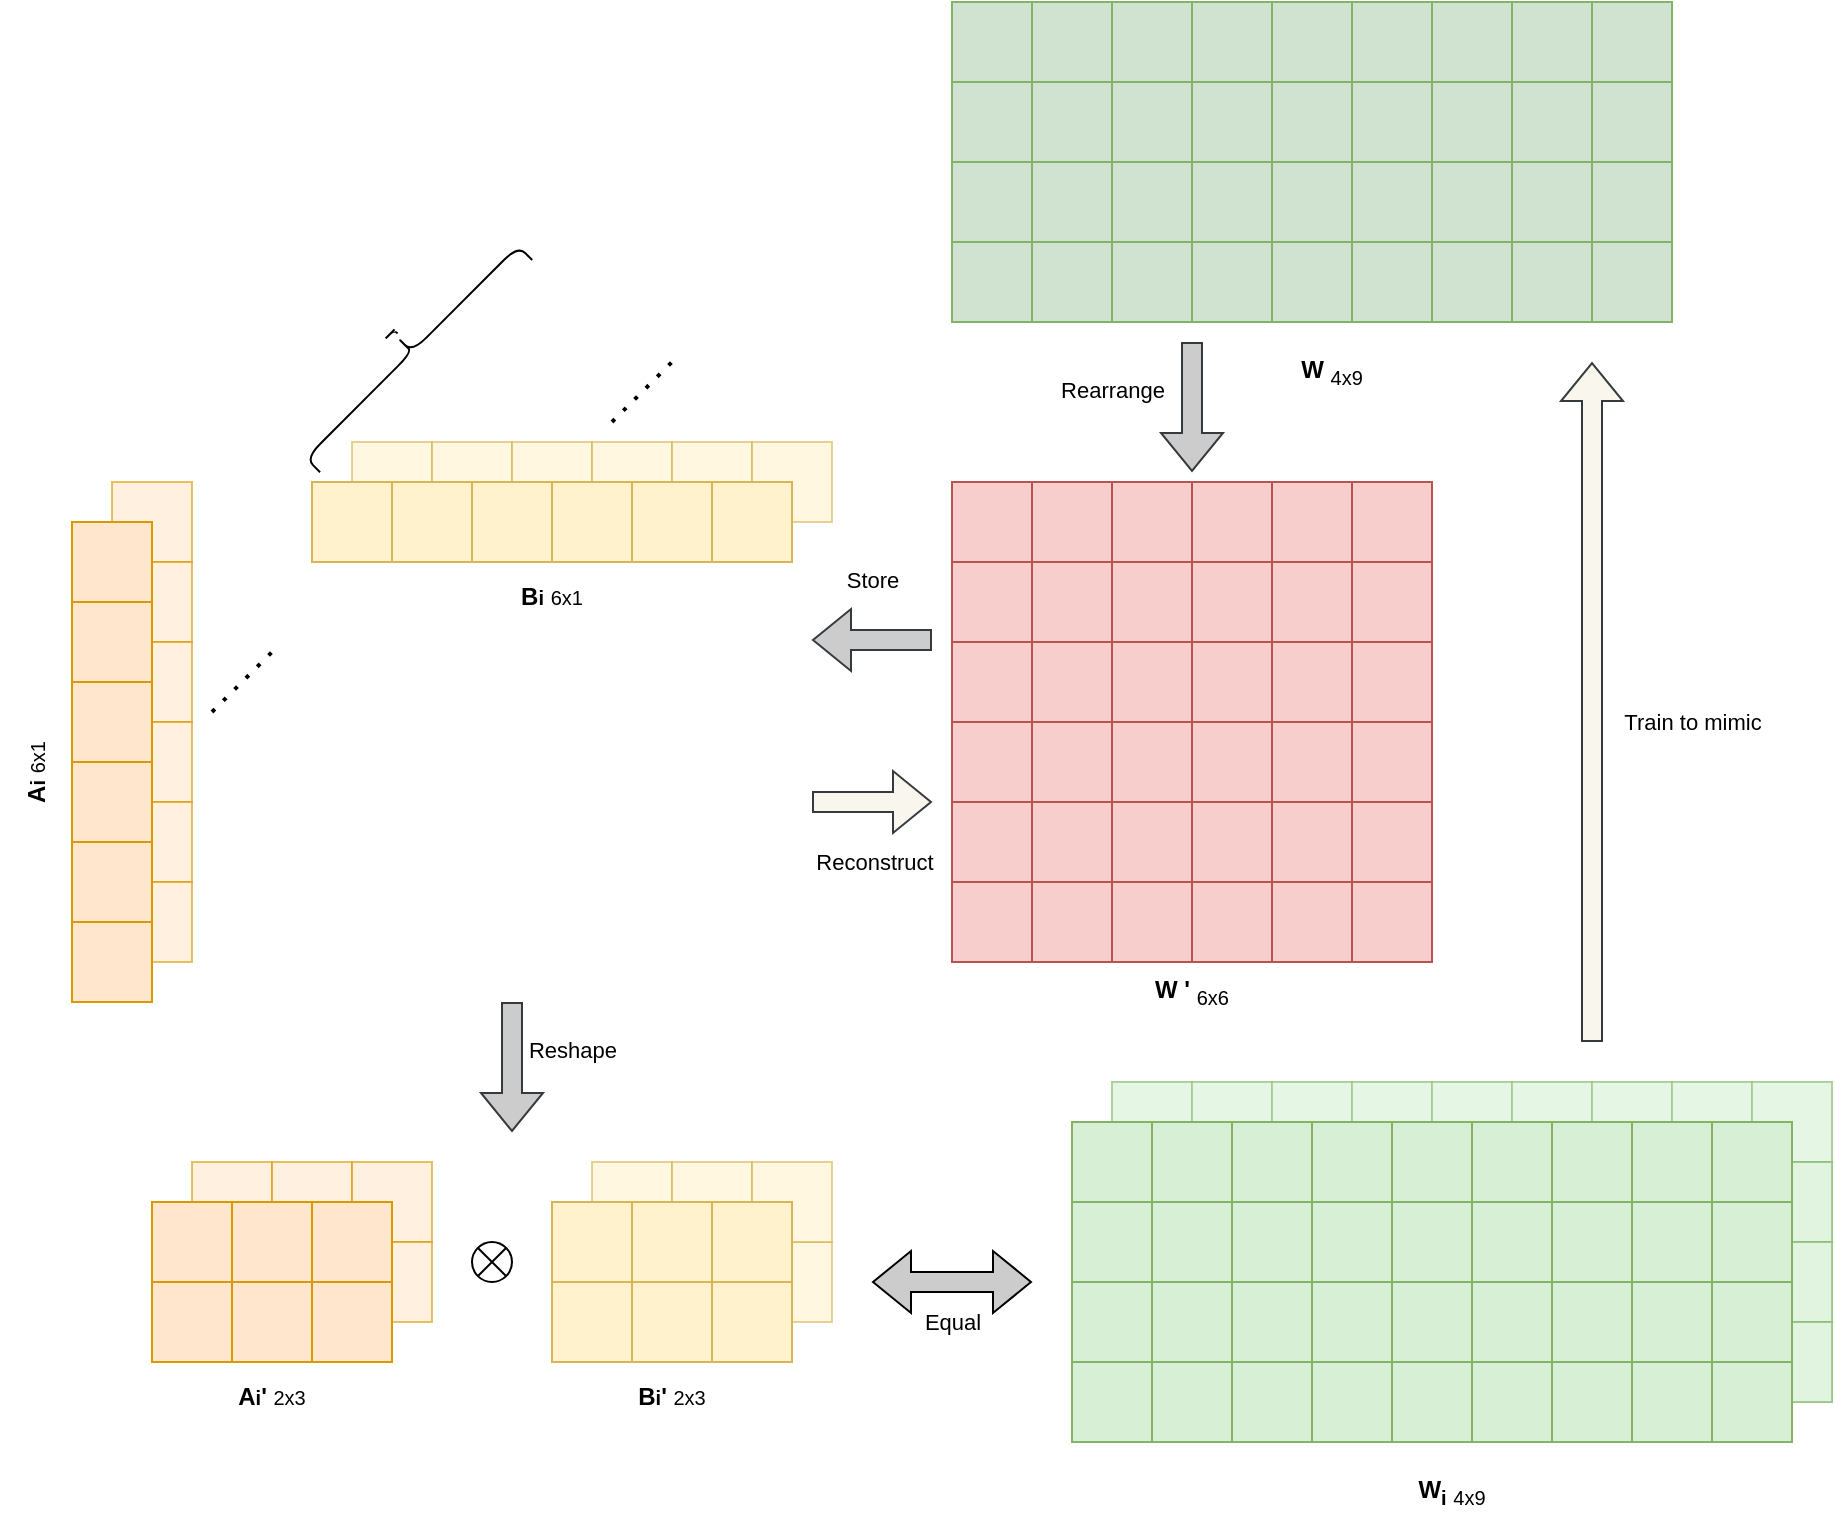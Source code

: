 <mxfile version="21.6.8" type="device">
  <diagram name="第 1 页" id="SaR8M9Q-gV_pKNAxYY1i">
    <mxGraphModel dx="1221" dy="823" grid="1" gridSize="10" guides="1" tooltips="1" connect="1" arrows="1" fold="1" page="1" pageScale="1" pageWidth="827" pageHeight="1169" math="0" shadow="0">
      <root>
        <mxCell id="0" />
        <mxCell id="1" parent="0" />
        <mxCell id="JDQDigzeUAKK5NOirLmH-260" value="" style="group;fillColor=#D7F0D5;strokeColor=#82b366;opacity=40;container=0;" vertex="1" connectable="0" parent="1">
          <mxGeometry x="560.0" y="580" width="360" height="40" as="geometry" />
        </mxCell>
        <mxCell id="JDQDigzeUAKK5NOirLmH-270" value="" style="group;fillColor=#D7F0D5;strokeColor=#82b366;opacity=60;container=0;" vertex="1" connectable="0" parent="1">
          <mxGeometry x="560.0" y="620" width="360" height="40" as="geometry" />
        </mxCell>
        <mxCell id="JDQDigzeUAKK5NOirLmH-280" value="" style="group;fillColor=#D7F0D5;strokeColor=#82b366;opacity=60;container=0;" vertex="1" connectable="0" parent="1">
          <mxGeometry x="560.0" y="660" width="360" height="40" as="geometry" />
        </mxCell>
        <mxCell id="JDQDigzeUAKK5NOirLmH-290" value="" style="group;fillColor=#D7F0D5;strokeColor=#82b366;opacity=60;container=0;" vertex="1" connectable="0" parent="1">
          <mxGeometry x="560.0" y="700" width="360" height="40" as="geometry" />
        </mxCell>
        <mxCell id="JDQDigzeUAKK5NOirLmH-261" value="" style="whiteSpace=wrap;html=1;aspect=fixed;fillColor=#D7F0D5;strokeColor=#82b366;direction=east;flipH=1;flipV=1;rotation=-90;container=0;opacity=40;" vertex="1" parent="1">
          <mxGeometry x="560.0" y="580" width="40" height="40" as="geometry" />
        </mxCell>
        <mxCell id="JDQDigzeUAKK5NOirLmH-262" value="" style="whiteSpace=wrap;html=1;aspect=fixed;fillColor=#D7F0D5;strokeColor=#82b366;direction=east;flipH=1;flipV=1;rotation=-90;container=0;opacity=40;" vertex="1" parent="1">
          <mxGeometry x="600.0" y="580" width="40" height="40" as="geometry" />
        </mxCell>
        <mxCell id="JDQDigzeUAKK5NOirLmH-263" value="" style="whiteSpace=wrap;html=1;aspect=fixed;fillColor=#D7F0D5;strokeColor=#82b366;direction=east;flipH=1;flipV=1;rotation=-90;container=0;opacity=40;" vertex="1" parent="1">
          <mxGeometry x="640.0" y="580" width="40" height="40" as="geometry" />
        </mxCell>
        <mxCell id="JDQDigzeUAKK5NOirLmH-264" value="" style="whiteSpace=wrap;html=1;aspect=fixed;fillColor=#D7F0D5;strokeColor=#82b366;direction=east;flipH=1;flipV=1;rotation=-90;container=0;opacity=40;" vertex="1" parent="1">
          <mxGeometry x="680.0" y="580" width="40" height="40" as="geometry" />
        </mxCell>
        <mxCell id="JDQDigzeUAKK5NOirLmH-265" value="" style="whiteSpace=wrap;html=1;aspect=fixed;fillColor=#D7F0D5;strokeColor=#82b366;direction=east;flipH=1;flipV=1;rotation=-90;container=0;opacity=40;" vertex="1" parent="1">
          <mxGeometry x="720.0" y="580" width="40" height="40" as="geometry" />
        </mxCell>
        <mxCell id="JDQDigzeUAKK5NOirLmH-266" value="" style="whiteSpace=wrap;html=1;aspect=fixed;fillColor=#D7F0D5;strokeColor=#82b366;direction=east;flipH=1;flipV=1;rotation=-90;container=0;opacity=40;" vertex="1" parent="1">
          <mxGeometry x="760.0" y="580" width="40" height="40" as="geometry" />
        </mxCell>
        <mxCell id="JDQDigzeUAKK5NOirLmH-267" value="" style="whiteSpace=wrap;html=1;aspect=fixed;fillColor=#D7F0D5;strokeColor=#82b366;direction=east;flipH=1;flipV=1;rotation=-90;container=0;opacity=40;" vertex="1" parent="1">
          <mxGeometry x="800.0" y="580" width="40" height="40" as="geometry" />
        </mxCell>
        <mxCell id="JDQDigzeUAKK5NOirLmH-268" value="" style="whiteSpace=wrap;html=1;aspect=fixed;fillColor=#D7F0D5;strokeColor=#82b366;direction=east;flipH=1;flipV=1;rotation=-90;container=0;opacity=40;" vertex="1" parent="1">
          <mxGeometry x="840.0" y="580" width="40" height="40" as="geometry" />
        </mxCell>
        <mxCell id="JDQDigzeUAKK5NOirLmH-269" value="" style="whiteSpace=wrap;html=1;aspect=fixed;fillColor=#D7F0D5;strokeColor=#82b366;direction=east;flipH=1;flipV=1;rotation=-90;container=0;opacity=40;" vertex="1" parent="1">
          <mxGeometry x="880.0" y="580" width="40" height="40" as="geometry" />
        </mxCell>
        <mxCell id="JDQDigzeUAKK5NOirLmH-271" value="" style="whiteSpace=wrap;html=1;aspect=fixed;fillColor=#D7F0D5;strokeColor=#82b366;direction=east;flipH=1;flipV=1;rotation=-90;container=0;opacity=60;" vertex="1" parent="1">
          <mxGeometry x="560.0" y="620" width="40" height="40" as="geometry" />
        </mxCell>
        <mxCell id="JDQDigzeUAKK5NOirLmH-272" value="" style="whiteSpace=wrap;html=1;aspect=fixed;fillColor=#D7F0D5;strokeColor=#82b366;direction=east;flipH=1;flipV=1;rotation=-90;container=0;opacity=60;" vertex="1" parent="1">
          <mxGeometry x="600.0" y="620" width="40" height="40" as="geometry" />
        </mxCell>
        <mxCell id="JDQDigzeUAKK5NOirLmH-273" value="" style="whiteSpace=wrap;html=1;aspect=fixed;fillColor=#D7F0D5;strokeColor=#82b366;direction=east;flipH=1;flipV=1;rotation=-90;container=0;opacity=60;" vertex="1" parent="1">
          <mxGeometry x="640.0" y="620" width="40" height="40" as="geometry" />
        </mxCell>
        <mxCell id="JDQDigzeUAKK5NOirLmH-274" value="" style="whiteSpace=wrap;html=1;aspect=fixed;fillColor=#D7F0D5;strokeColor=#82b366;direction=east;flipH=1;flipV=1;rotation=-90;container=0;opacity=60;" vertex="1" parent="1">
          <mxGeometry x="680.0" y="620" width="40" height="40" as="geometry" />
        </mxCell>
        <mxCell id="JDQDigzeUAKK5NOirLmH-275" value="" style="whiteSpace=wrap;html=1;aspect=fixed;fillColor=#D7F0D5;strokeColor=#82b366;direction=east;flipH=1;flipV=1;rotation=-90;container=0;opacity=60;" vertex="1" parent="1">
          <mxGeometry x="720.0" y="620" width="40" height="40" as="geometry" />
        </mxCell>
        <mxCell id="JDQDigzeUAKK5NOirLmH-276" value="" style="whiteSpace=wrap;html=1;aspect=fixed;fillColor=#D7F0D5;strokeColor=#82b366;direction=east;flipH=1;flipV=1;rotation=-90;container=0;opacity=60;" vertex="1" parent="1">
          <mxGeometry x="760.0" y="620" width="40" height="40" as="geometry" />
        </mxCell>
        <mxCell id="JDQDigzeUAKK5NOirLmH-277" value="" style="whiteSpace=wrap;html=1;aspect=fixed;fillColor=#D7F0D5;strokeColor=#82b366;direction=east;flipH=1;flipV=1;rotation=-90;container=0;opacity=60;" vertex="1" parent="1">
          <mxGeometry x="800.0" y="620" width="40" height="40" as="geometry" />
        </mxCell>
        <mxCell id="JDQDigzeUAKK5NOirLmH-278" value="" style="whiteSpace=wrap;html=1;aspect=fixed;fillColor=#D7F0D5;strokeColor=#82b366;direction=east;flipH=1;flipV=1;rotation=-90;container=0;opacity=60;" vertex="1" parent="1">
          <mxGeometry x="840.0" y="620" width="40" height="40" as="geometry" />
        </mxCell>
        <mxCell id="JDQDigzeUAKK5NOirLmH-279" value="" style="whiteSpace=wrap;html=1;aspect=fixed;fillColor=#D7F0D5;strokeColor=#82b366;direction=east;flipH=1;flipV=1;rotation=-90;container=0;opacity=40;" vertex="1" parent="1">
          <mxGeometry x="880.0" y="620" width="40" height="40" as="geometry" />
        </mxCell>
        <mxCell id="JDQDigzeUAKK5NOirLmH-281" value="" style="whiteSpace=wrap;html=1;aspect=fixed;fillColor=#D7F0D5;strokeColor=#82b366;direction=east;flipH=1;flipV=1;rotation=-90;container=0;opacity=60;" vertex="1" parent="1">
          <mxGeometry x="560.0" y="660" width="40" height="40" as="geometry" />
        </mxCell>
        <mxCell id="JDQDigzeUAKK5NOirLmH-282" value="" style="whiteSpace=wrap;html=1;aspect=fixed;fillColor=#D7F0D5;strokeColor=#82b366;direction=east;flipH=1;flipV=1;rotation=-90;container=0;opacity=60;" vertex="1" parent="1">
          <mxGeometry x="600.0" y="660" width="40" height="40" as="geometry" />
        </mxCell>
        <mxCell id="JDQDigzeUAKK5NOirLmH-283" value="" style="whiteSpace=wrap;html=1;aspect=fixed;fillColor=#D7F0D5;strokeColor=#82b366;direction=east;flipH=1;flipV=1;rotation=-90;container=0;opacity=60;" vertex="1" parent="1">
          <mxGeometry x="640.0" y="660" width="40" height="40" as="geometry" />
        </mxCell>
        <mxCell id="JDQDigzeUAKK5NOirLmH-284" value="" style="whiteSpace=wrap;html=1;aspect=fixed;fillColor=#D7F0D5;strokeColor=#82b366;direction=east;flipH=1;flipV=1;rotation=-90;container=0;opacity=60;" vertex="1" parent="1">
          <mxGeometry x="680.0" y="660" width="40" height="40" as="geometry" />
        </mxCell>
        <mxCell id="JDQDigzeUAKK5NOirLmH-285" value="" style="whiteSpace=wrap;html=1;aspect=fixed;fillColor=#D7F0D5;strokeColor=#82b366;direction=east;flipH=1;flipV=1;rotation=-90;container=0;opacity=60;" vertex="1" parent="1">
          <mxGeometry x="720.0" y="660" width="40" height="40" as="geometry" />
        </mxCell>
        <mxCell id="JDQDigzeUAKK5NOirLmH-286" value="" style="whiteSpace=wrap;html=1;aspect=fixed;fillColor=#D7F0D5;strokeColor=#82b366;direction=east;flipH=1;flipV=1;rotation=-90;container=0;opacity=60;" vertex="1" parent="1">
          <mxGeometry x="760.0" y="660" width="40" height="40" as="geometry" />
        </mxCell>
        <mxCell id="JDQDigzeUAKK5NOirLmH-287" value="" style="whiteSpace=wrap;html=1;aspect=fixed;fillColor=#D7F0D5;strokeColor=#82b366;direction=east;flipH=1;flipV=1;rotation=-90;container=0;opacity=60;" vertex="1" parent="1">
          <mxGeometry x="800.0" y="660" width="40" height="40" as="geometry" />
        </mxCell>
        <mxCell id="JDQDigzeUAKK5NOirLmH-288" value="" style="whiteSpace=wrap;html=1;aspect=fixed;fillColor=#D7F0D5;strokeColor=#82b366;direction=east;flipH=1;flipV=1;rotation=-90;container=0;opacity=60;" vertex="1" parent="1">
          <mxGeometry x="840.0" y="660" width="40" height="40" as="geometry" />
        </mxCell>
        <mxCell id="JDQDigzeUAKK5NOirLmH-289" value="" style="whiteSpace=wrap;html=1;aspect=fixed;fillColor=#D7F0D5;strokeColor=#82b366;direction=east;flipH=1;flipV=1;rotation=-90;container=0;opacity=40;" vertex="1" parent="1">
          <mxGeometry x="880.0" y="660" width="40" height="40" as="geometry" />
        </mxCell>
        <mxCell id="JDQDigzeUAKK5NOirLmH-291" value="" style="whiteSpace=wrap;html=1;aspect=fixed;fillColor=#D7F0D5;strokeColor=#82b366;direction=east;flipH=1;flipV=1;rotation=-90;container=0;opacity=60;" vertex="1" parent="1">
          <mxGeometry x="560.0" y="700" width="40" height="40" as="geometry" />
        </mxCell>
        <mxCell id="JDQDigzeUAKK5NOirLmH-292" value="" style="whiteSpace=wrap;html=1;aspect=fixed;fillColor=#D7F0D5;strokeColor=#82b366;direction=east;flipH=1;flipV=1;rotation=-90;container=0;opacity=60;" vertex="1" parent="1">
          <mxGeometry x="600.0" y="700" width="40" height="40" as="geometry" />
        </mxCell>
        <mxCell id="JDQDigzeUAKK5NOirLmH-293" value="" style="whiteSpace=wrap;html=1;aspect=fixed;fillColor=#D7F0D5;strokeColor=#82b366;direction=east;flipH=1;flipV=1;rotation=-90;container=0;opacity=60;" vertex="1" parent="1">
          <mxGeometry x="640.0" y="700" width="40" height="40" as="geometry" />
        </mxCell>
        <mxCell id="JDQDigzeUAKK5NOirLmH-294" value="" style="whiteSpace=wrap;html=1;aspect=fixed;fillColor=#D7F0D5;strokeColor=#82b366;direction=east;flipH=1;flipV=1;rotation=-90;container=0;opacity=60;" vertex="1" parent="1">
          <mxGeometry x="680.0" y="700" width="40" height="40" as="geometry" />
        </mxCell>
        <mxCell id="JDQDigzeUAKK5NOirLmH-299" value="" style="whiteSpace=wrap;html=1;aspect=fixed;fillColor=#D7F0D5;strokeColor=#82b366;direction=east;flipH=1;flipV=1;rotation=-90;container=0;opacity=40;" vertex="1" parent="1">
          <mxGeometry x="880.0" y="700" width="40" height="40" as="geometry" />
        </mxCell>
        <mxCell id="JDQDigzeUAKK5NOirLmH-295" value="" style="whiteSpace=wrap;html=1;aspect=fixed;fillColor=#D7F0D5;strokeColor=#82b366;direction=east;flipH=1;flipV=1;rotation=-90;container=0;opacity=60;" vertex="1" parent="1">
          <mxGeometry x="720.0" y="700" width="40" height="40" as="geometry" />
        </mxCell>
        <mxCell id="JDQDigzeUAKK5NOirLmH-296" value="" style="whiteSpace=wrap;html=1;aspect=fixed;fillColor=#D7F0D5;strokeColor=#82b366;direction=east;flipH=1;flipV=1;rotation=-90;container=0;opacity=60;" vertex="1" parent="1">
          <mxGeometry x="760.0" y="700" width="40" height="40" as="geometry" />
        </mxCell>
        <mxCell id="JDQDigzeUAKK5NOirLmH-297" value="" style="whiteSpace=wrap;html=1;aspect=fixed;fillColor=#D7F0D5;strokeColor=#82b366;direction=east;flipH=1;flipV=1;rotation=-90;container=0;opacity=60;" vertex="1" parent="1">
          <mxGeometry x="800.0" y="700" width="40" height="40" as="geometry" />
        </mxCell>
        <mxCell id="JDQDigzeUAKK5NOirLmH-298" value="" style="whiteSpace=wrap;html=1;aspect=fixed;fillColor=#D7F0D5;strokeColor=#82b366;direction=east;flipH=1;flipV=1;rotation=-90;container=0;opacity=60;" vertex="1" parent="1">
          <mxGeometry x="840.0" y="700" width="40" height="40" as="geometry" />
        </mxCell>
        <mxCell id="JDQDigzeUAKK5NOirLmH-157" value="" style="whiteSpace=wrap;html=1;aspect=fixed;fillColor=#ffe6cc;strokeColor=#d79b00;opacity=60;" vertex="1" parent="1">
          <mxGeometry x="100" y="620" width="40" height="40" as="geometry" />
        </mxCell>
        <mxCell id="JDQDigzeUAKK5NOirLmH-158" value="" style="whiteSpace=wrap;html=1;aspect=fixed;fillColor=#ffe6cc;strokeColor=#d79b00;opacity=60;" vertex="1" parent="1">
          <mxGeometry x="100" y="660" width="40" height="40" as="geometry" />
        </mxCell>
        <mxCell id="JDQDigzeUAKK5NOirLmH-159" value="" style="whiteSpace=wrap;html=1;aspect=fixed;fillColor=#ffe6cc;strokeColor=#d79b00;opacity=60;" vertex="1" parent="1">
          <mxGeometry x="140" y="620" width="40" height="40" as="geometry" />
        </mxCell>
        <mxCell id="JDQDigzeUAKK5NOirLmH-160" value="" style="whiteSpace=wrap;html=1;aspect=fixed;fillColor=#ffe6cc;strokeColor=#d79b00;opacity=60;" vertex="1" parent="1">
          <mxGeometry x="140" y="660" width="40" height="40" as="geometry" />
        </mxCell>
        <mxCell id="JDQDigzeUAKK5NOirLmH-161" value="" style="whiteSpace=wrap;html=1;aspect=fixed;fillColor=#ffe6cc;strokeColor=#d79b00;opacity=60;" vertex="1" parent="1">
          <mxGeometry x="180" y="620" width="40" height="40" as="geometry" />
        </mxCell>
        <mxCell id="JDQDigzeUAKK5NOirLmH-162" value="" style="whiteSpace=wrap;html=1;aspect=fixed;fillColor=#ffe6cc;strokeColor=#d79b00;opacity=60;" vertex="1" parent="1">
          <mxGeometry x="180" y="660" width="40" height="40" as="geometry" />
        </mxCell>
        <mxCell id="JDQDigzeUAKK5NOirLmH-147" value="" style="whiteSpace=wrap;html=1;aspect=fixed;fillColor=#ffe6cc;strokeColor=#d79b00;opacity=60;" vertex="1" parent="1">
          <mxGeometry x="60" y="280" width="40" height="40" as="geometry" />
        </mxCell>
        <mxCell id="JDQDigzeUAKK5NOirLmH-148" value="" style="whiteSpace=wrap;html=1;aspect=fixed;fillColor=#ffe6cc;strokeColor=#d79b00;opacity=60;" vertex="1" parent="1">
          <mxGeometry x="60" y="320" width="40" height="40" as="geometry" />
        </mxCell>
        <mxCell id="JDQDigzeUAKK5NOirLmH-149" value="" style="whiteSpace=wrap;html=1;aspect=fixed;fillColor=#ffe6cc;strokeColor=#d79b00;opacity=60;" vertex="1" parent="1">
          <mxGeometry x="60" y="360" width="40" height="40" as="geometry" />
        </mxCell>
        <mxCell id="JDQDigzeUAKK5NOirLmH-150" value="" style="whiteSpace=wrap;html=1;aspect=fixed;fillColor=#ffe6cc;strokeColor=#d79b00;opacity=60;" vertex="1" parent="1">
          <mxGeometry x="60" y="400" width="40" height="40" as="geometry" />
        </mxCell>
        <mxCell id="JDQDigzeUAKK5NOirLmH-151" value="" style="whiteSpace=wrap;html=1;aspect=fixed;fillColor=#ffe6cc;strokeColor=#d79b00;opacity=60;" vertex="1" parent="1">
          <mxGeometry x="60" y="440" width="40" height="40" as="geometry" />
        </mxCell>
        <mxCell id="JDQDigzeUAKK5NOirLmH-152" value="" style="whiteSpace=wrap;html=1;aspect=fixed;fillColor=#ffe6cc;strokeColor=#d79b00;opacity=60;" vertex="1" parent="1">
          <mxGeometry x="60" y="480" width="40" height="40" as="geometry" />
        </mxCell>
        <mxCell id="JDQDigzeUAKK5NOirLmH-29" value="" style="group" vertex="1" connectable="0" parent="1">
          <mxGeometry x="480.0" y="280" width="240" height="40" as="geometry" />
        </mxCell>
        <mxCell id="JDQDigzeUAKK5NOirLmH-16" value="" style="whiteSpace=wrap;html=1;aspect=fixed;fillColor=#f8cecc;strokeColor=#b85450;direction=east;flipH=1;flipV=1;rotation=-90;" vertex="1" parent="JDQDigzeUAKK5NOirLmH-29">
          <mxGeometry width="40" height="40" as="geometry" />
        </mxCell>
        <mxCell id="JDQDigzeUAKK5NOirLmH-21" value="" style="whiteSpace=wrap;html=1;aspect=fixed;fillColor=#f8cecc;strokeColor=#b85450;direction=east;flipH=1;flipV=1;rotation=-90;" vertex="1" parent="JDQDigzeUAKK5NOirLmH-29">
          <mxGeometry x="200" width="40" height="40" as="geometry" />
        </mxCell>
        <mxCell id="JDQDigzeUAKK5NOirLmH-18" value="" style="whiteSpace=wrap;html=1;aspect=fixed;fillColor=#f8cecc;strokeColor=#b85450;direction=east;flipH=1;flipV=1;rotation=-90;" vertex="1" parent="JDQDigzeUAKK5NOirLmH-29">
          <mxGeometry x="80" width="40" height="40" as="geometry" />
        </mxCell>
        <mxCell id="JDQDigzeUAKK5NOirLmH-17" value="" style="whiteSpace=wrap;html=1;aspect=fixed;fillColor=#f8cecc;strokeColor=#b85450;direction=east;flipH=1;flipV=1;rotation=-90;" vertex="1" parent="JDQDigzeUAKK5NOirLmH-29">
          <mxGeometry x="40" width="40" height="40" as="geometry" />
        </mxCell>
        <mxCell id="JDQDigzeUAKK5NOirLmH-20" value="" style="whiteSpace=wrap;html=1;aspect=fixed;fillColor=#f8cecc;strokeColor=#b85450;direction=east;flipH=1;flipV=1;rotation=-90;" vertex="1" parent="JDQDigzeUAKK5NOirLmH-29">
          <mxGeometry x="160" width="40" height="40" as="geometry" />
        </mxCell>
        <mxCell id="JDQDigzeUAKK5NOirLmH-19" value="" style="whiteSpace=wrap;html=1;aspect=fixed;fillColor=#f8cecc;strokeColor=#b85450;direction=east;flipH=1;flipV=1;rotation=-90;" vertex="1" parent="JDQDigzeUAKK5NOirLmH-29">
          <mxGeometry x="120" width="40" height="40" as="geometry" />
        </mxCell>
        <mxCell id="JDQDigzeUAKK5NOirLmH-30" value="" style="group" vertex="1" connectable="0" parent="1">
          <mxGeometry x="480.0" y="320" width="240" height="40" as="geometry" />
        </mxCell>
        <mxCell id="JDQDigzeUAKK5NOirLmH-31" value="" style="whiteSpace=wrap;html=1;aspect=fixed;fillColor=#f8cecc;strokeColor=#b85450;direction=east;flipH=1;flipV=1;rotation=-90;" vertex="1" parent="JDQDigzeUAKK5NOirLmH-30">
          <mxGeometry width="40" height="40" as="geometry" />
        </mxCell>
        <mxCell id="JDQDigzeUAKK5NOirLmH-32" value="" style="whiteSpace=wrap;html=1;aspect=fixed;fillColor=#f8cecc;strokeColor=#b85450;direction=east;flipH=1;flipV=1;rotation=-90;" vertex="1" parent="JDQDigzeUAKK5NOirLmH-30">
          <mxGeometry x="200" width="40" height="40" as="geometry" />
        </mxCell>
        <mxCell id="JDQDigzeUAKK5NOirLmH-33" value="" style="whiteSpace=wrap;html=1;aspect=fixed;fillColor=#f8cecc;strokeColor=#b85450;direction=east;flipH=1;flipV=1;rotation=-90;" vertex="1" parent="JDQDigzeUAKK5NOirLmH-30">
          <mxGeometry x="80" width="40" height="40" as="geometry" />
        </mxCell>
        <mxCell id="JDQDigzeUAKK5NOirLmH-34" value="" style="whiteSpace=wrap;html=1;aspect=fixed;fillColor=#f8cecc;strokeColor=#b85450;direction=east;flipH=1;flipV=1;rotation=-90;" vertex="1" parent="JDQDigzeUAKK5NOirLmH-30">
          <mxGeometry x="40" width="40" height="40" as="geometry" />
        </mxCell>
        <mxCell id="JDQDigzeUAKK5NOirLmH-35" value="" style="whiteSpace=wrap;html=1;aspect=fixed;fillColor=#f8cecc;strokeColor=#b85450;direction=east;flipH=1;flipV=1;rotation=-90;" vertex="1" parent="JDQDigzeUAKK5NOirLmH-30">
          <mxGeometry x="160" width="40" height="40" as="geometry" />
        </mxCell>
        <mxCell id="JDQDigzeUAKK5NOirLmH-36" value="" style="whiteSpace=wrap;html=1;aspect=fixed;fillColor=#f8cecc;strokeColor=#b85450;direction=east;flipH=1;flipV=1;rotation=-90;" vertex="1" parent="JDQDigzeUAKK5NOirLmH-30">
          <mxGeometry x="120" width="40" height="40" as="geometry" />
        </mxCell>
        <mxCell id="JDQDigzeUAKK5NOirLmH-37" value="" style="group" vertex="1" connectable="0" parent="1">
          <mxGeometry x="480.0" y="360" width="240" height="40" as="geometry" />
        </mxCell>
        <mxCell id="JDQDigzeUAKK5NOirLmH-38" value="" style="whiteSpace=wrap;html=1;aspect=fixed;fillColor=#f8cecc;strokeColor=#b85450;direction=east;flipH=1;flipV=1;rotation=-90;" vertex="1" parent="JDQDigzeUAKK5NOirLmH-37">
          <mxGeometry width="40" height="40" as="geometry" />
        </mxCell>
        <mxCell id="JDQDigzeUAKK5NOirLmH-39" value="" style="whiteSpace=wrap;html=1;aspect=fixed;fillColor=#f8cecc;strokeColor=#b85450;direction=east;flipH=1;flipV=1;rotation=-90;" vertex="1" parent="JDQDigzeUAKK5NOirLmH-37">
          <mxGeometry x="200" width="40" height="40" as="geometry" />
        </mxCell>
        <mxCell id="JDQDigzeUAKK5NOirLmH-40" value="" style="whiteSpace=wrap;html=1;aspect=fixed;fillColor=#f8cecc;strokeColor=#b85450;direction=east;flipH=1;flipV=1;rotation=-90;" vertex="1" parent="JDQDigzeUAKK5NOirLmH-37">
          <mxGeometry x="80" width="40" height="40" as="geometry" />
        </mxCell>
        <mxCell id="JDQDigzeUAKK5NOirLmH-41" value="" style="whiteSpace=wrap;html=1;aspect=fixed;fillColor=#f8cecc;strokeColor=#b85450;direction=east;flipH=1;flipV=1;rotation=-90;" vertex="1" parent="JDQDigzeUAKK5NOirLmH-37">
          <mxGeometry x="40" width="40" height="40" as="geometry" />
        </mxCell>
        <mxCell id="JDQDigzeUAKK5NOirLmH-42" value="" style="whiteSpace=wrap;html=1;aspect=fixed;fillColor=#f8cecc;strokeColor=#b85450;direction=east;flipH=1;flipV=1;rotation=-90;" vertex="1" parent="JDQDigzeUAKK5NOirLmH-37">
          <mxGeometry x="160" width="40" height="40" as="geometry" />
        </mxCell>
        <mxCell id="JDQDigzeUAKK5NOirLmH-43" value="" style="whiteSpace=wrap;html=1;aspect=fixed;fillColor=#f8cecc;strokeColor=#b85450;direction=east;flipH=1;flipV=1;rotation=-90;" vertex="1" parent="JDQDigzeUAKK5NOirLmH-37">
          <mxGeometry x="120" width="40" height="40" as="geometry" />
        </mxCell>
        <mxCell id="JDQDigzeUAKK5NOirLmH-44" value="" style="group" vertex="1" connectable="0" parent="1">
          <mxGeometry x="480.0" y="400" width="240" height="40" as="geometry" />
        </mxCell>
        <mxCell id="JDQDigzeUAKK5NOirLmH-45" value="" style="whiteSpace=wrap;html=1;aspect=fixed;fillColor=#f8cecc;strokeColor=#b85450;direction=east;flipH=1;flipV=1;rotation=-90;" vertex="1" parent="JDQDigzeUAKK5NOirLmH-44">
          <mxGeometry width="40" height="40" as="geometry" />
        </mxCell>
        <mxCell id="JDQDigzeUAKK5NOirLmH-46" value="" style="whiteSpace=wrap;html=1;aspect=fixed;fillColor=#f8cecc;strokeColor=#b85450;direction=east;flipH=1;flipV=1;rotation=-90;" vertex="1" parent="JDQDigzeUAKK5NOirLmH-44">
          <mxGeometry x="200" width="40" height="40" as="geometry" />
        </mxCell>
        <mxCell id="JDQDigzeUAKK5NOirLmH-47" value="" style="whiteSpace=wrap;html=1;aspect=fixed;fillColor=#f8cecc;strokeColor=#b85450;direction=east;flipH=1;flipV=1;rotation=-90;" vertex="1" parent="JDQDigzeUAKK5NOirLmH-44">
          <mxGeometry x="80" width="40" height="40" as="geometry" />
        </mxCell>
        <mxCell id="JDQDigzeUAKK5NOirLmH-48" value="" style="whiteSpace=wrap;html=1;aspect=fixed;fillColor=#f8cecc;strokeColor=#b85450;direction=east;flipH=1;flipV=1;rotation=-90;" vertex="1" parent="JDQDigzeUAKK5NOirLmH-44">
          <mxGeometry x="40" width="40" height="40" as="geometry" />
        </mxCell>
        <mxCell id="JDQDigzeUAKK5NOirLmH-49" value="" style="whiteSpace=wrap;html=1;aspect=fixed;fillColor=#f8cecc;strokeColor=#b85450;direction=east;flipH=1;flipV=1;rotation=-90;" vertex="1" parent="JDQDigzeUAKK5NOirLmH-44">
          <mxGeometry x="160" width="40" height="40" as="geometry" />
        </mxCell>
        <mxCell id="JDQDigzeUAKK5NOirLmH-50" value="" style="whiteSpace=wrap;html=1;aspect=fixed;fillColor=#f8cecc;strokeColor=#b85450;direction=east;flipH=1;flipV=1;rotation=-90;" vertex="1" parent="JDQDigzeUAKK5NOirLmH-44">
          <mxGeometry x="120" width="40" height="40" as="geometry" />
        </mxCell>
        <mxCell id="JDQDigzeUAKK5NOirLmH-51" value="" style="group" vertex="1" connectable="0" parent="1">
          <mxGeometry x="480.0" y="440" width="240" height="40" as="geometry" />
        </mxCell>
        <mxCell id="JDQDigzeUAKK5NOirLmH-52" value="" style="whiteSpace=wrap;html=1;aspect=fixed;fillColor=#f8cecc;strokeColor=#b85450;direction=east;flipH=1;flipV=1;rotation=-90;" vertex="1" parent="JDQDigzeUAKK5NOirLmH-51">
          <mxGeometry width="40" height="40" as="geometry" />
        </mxCell>
        <mxCell id="JDQDigzeUAKK5NOirLmH-53" value="" style="whiteSpace=wrap;html=1;aspect=fixed;fillColor=#f8cecc;strokeColor=#b85450;direction=east;flipH=1;flipV=1;rotation=-90;" vertex="1" parent="JDQDigzeUAKK5NOirLmH-51">
          <mxGeometry x="200" width="40" height="40" as="geometry" />
        </mxCell>
        <mxCell id="JDQDigzeUAKK5NOirLmH-54" value="" style="whiteSpace=wrap;html=1;aspect=fixed;fillColor=#f8cecc;strokeColor=#b85450;direction=east;flipH=1;flipV=1;rotation=-90;" vertex="1" parent="JDQDigzeUAKK5NOirLmH-51">
          <mxGeometry x="80" width="40" height="40" as="geometry" />
        </mxCell>
        <mxCell id="JDQDigzeUAKK5NOirLmH-55" value="" style="whiteSpace=wrap;html=1;aspect=fixed;fillColor=#f8cecc;strokeColor=#b85450;direction=east;flipH=1;flipV=1;rotation=-90;" vertex="1" parent="JDQDigzeUAKK5NOirLmH-51">
          <mxGeometry x="40" width="40" height="40" as="geometry" />
        </mxCell>
        <mxCell id="JDQDigzeUAKK5NOirLmH-56" value="" style="whiteSpace=wrap;html=1;aspect=fixed;fillColor=#f8cecc;strokeColor=#b85450;direction=east;flipH=1;flipV=1;rotation=-90;" vertex="1" parent="JDQDigzeUAKK5NOirLmH-51">
          <mxGeometry x="160" width="40" height="40" as="geometry" />
        </mxCell>
        <mxCell id="JDQDigzeUAKK5NOirLmH-57" value="" style="whiteSpace=wrap;html=1;aspect=fixed;fillColor=#f8cecc;strokeColor=#b85450;direction=east;flipH=1;flipV=1;rotation=-90;" vertex="1" parent="JDQDigzeUAKK5NOirLmH-51">
          <mxGeometry x="120" width="40" height="40" as="geometry" />
        </mxCell>
        <mxCell id="JDQDigzeUAKK5NOirLmH-58" value="" style="group" vertex="1" connectable="0" parent="1">
          <mxGeometry x="480.0" y="480" width="240" height="40" as="geometry" />
        </mxCell>
        <mxCell id="JDQDigzeUAKK5NOirLmH-59" value="" style="whiteSpace=wrap;html=1;aspect=fixed;fillColor=#f8cecc;strokeColor=#b85450;direction=east;flipH=1;flipV=1;rotation=-90;" vertex="1" parent="JDQDigzeUAKK5NOirLmH-58">
          <mxGeometry width="40" height="40" as="geometry" />
        </mxCell>
        <mxCell id="JDQDigzeUAKK5NOirLmH-60" value="" style="whiteSpace=wrap;html=1;aspect=fixed;fillColor=#f8cecc;strokeColor=#b85450;direction=east;flipH=1;flipV=1;rotation=-90;" vertex="1" parent="JDQDigzeUAKK5NOirLmH-58">
          <mxGeometry x="200" width="40" height="40" as="geometry" />
        </mxCell>
        <mxCell id="JDQDigzeUAKK5NOirLmH-61" value="" style="whiteSpace=wrap;html=1;aspect=fixed;fillColor=#f8cecc;strokeColor=#b85450;direction=east;flipH=1;flipV=1;rotation=-90;" vertex="1" parent="JDQDigzeUAKK5NOirLmH-58">
          <mxGeometry x="80" width="40" height="40" as="geometry" />
        </mxCell>
        <mxCell id="JDQDigzeUAKK5NOirLmH-62" value="" style="whiteSpace=wrap;html=1;aspect=fixed;fillColor=#f8cecc;strokeColor=#b85450;direction=east;flipH=1;flipV=1;rotation=-90;" vertex="1" parent="JDQDigzeUAKK5NOirLmH-58">
          <mxGeometry x="40" width="40" height="40" as="geometry" />
        </mxCell>
        <mxCell id="JDQDigzeUAKK5NOirLmH-63" value="" style="whiteSpace=wrap;html=1;aspect=fixed;fillColor=#f8cecc;strokeColor=#b85450;direction=east;flipH=1;flipV=1;rotation=-90;" vertex="1" parent="JDQDigzeUAKK5NOirLmH-58">
          <mxGeometry x="160" width="40" height="40" as="geometry" />
        </mxCell>
        <mxCell id="JDQDigzeUAKK5NOirLmH-64" value="" style="whiteSpace=wrap;html=1;aspect=fixed;fillColor=#f8cecc;strokeColor=#b85450;direction=east;flipH=1;flipV=1;rotation=-90;" vertex="1" parent="JDQDigzeUAKK5NOirLmH-58">
          <mxGeometry x="120" width="40" height="40" as="geometry" />
        </mxCell>
        <mxCell id="JDQDigzeUAKK5NOirLmH-107" value="&lt;span style=&quot;font-size: 12px;&quot;&gt;&lt;b style=&quot;vertical-align: sub;&quot;&gt;A&lt;/b&gt;&lt;b style=&quot;&quot;&gt;&lt;sub&gt;i&lt;/sub&gt;&lt;/b&gt;&lt;b style=&quot;vertical-align: sub;&quot;&gt;&amp;nbsp;&lt;/b&gt;&lt;sub&gt;6x1&lt;/sub&gt;&lt;/span&gt;" style="text;html=1;strokeColor=none;fillColor=none;align=center;verticalAlign=middle;whiteSpace=wrap;rounded=0;rotation=-90;" vertex="1" parent="1">
          <mxGeometry x="-10" y="410" width="60" height="30" as="geometry" />
        </mxCell>
        <mxCell id="JDQDigzeUAKK5NOirLmH-110" value="&lt;span style=&quot;font-size: 12px;&quot;&gt;&lt;b style=&quot;vertical-align: sub;&quot;&gt;B&lt;/b&gt;&lt;b style=&quot;&quot;&gt;&lt;sub&gt;i&lt;/sub&gt;&lt;/b&gt;&lt;b style=&quot;vertical-align: sub;&quot;&gt;&amp;nbsp;&lt;/b&gt;&lt;sub&gt;6x1&lt;/sub&gt;&lt;/span&gt;" style="text;html=1;strokeColor=none;fillColor=none;align=center;verticalAlign=middle;whiteSpace=wrap;rounded=0;rotation=0;" vertex="1" parent="1">
          <mxGeometry x="250" y="320" width="60" height="30" as="geometry" />
        </mxCell>
        <mxCell id="JDQDigzeUAKK5NOirLmH-111" value="&lt;b&gt;W &#39; &lt;/b&gt;&lt;sub style=&quot;&quot;&gt;6&lt;/sub&gt;&lt;sub&gt;x6&lt;/sub&gt;" style="text;html=1;strokeColor=none;fillColor=none;align=center;verticalAlign=middle;whiteSpace=wrap;rounded=0;" vertex="1" parent="1">
          <mxGeometry x="570" y="520" width="60" height="30" as="geometry" />
        </mxCell>
        <mxCell id="JDQDigzeUAKK5NOirLmH-112" value="" style="group" vertex="1" connectable="0" parent="1">
          <mxGeometry x="480.0" y="40" width="360" height="200" as="geometry" />
        </mxCell>
        <mxCell id="JDQDigzeUAKK5NOirLmH-76" value="" style="group;fillColor=#D0E2D0;strokeColor=#82b366;" vertex="1" connectable="0" parent="JDQDigzeUAKK5NOirLmH-112">
          <mxGeometry width="360" height="40" as="geometry" />
        </mxCell>
        <mxCell id="JDQDigzeUAKK5NOirLmH-66" value="" style="whiteSpace=wrap;html=1;aspect=fixed;fillColor=#D0E2D0;strokeColor=#82b366;direction=east;flipH=1;flipV=1;rotation=-90;container=0;" vertex="1" parent="JDQDigzeUAKK5NOirLmH-76">
          <mxGeometry width="40" height="40" as="geometry" />
        </mxCell>
        <mxCell id="JDQDigzeUAKK5NOirLmH-67" value="" style="whiteSpace=wrap;html=1;aspect=fixed;fillColor=#D0E2D0;strokeColor=#82b366;direction=east;flipH=1;flipV=1;rotation=-90;container=0;" vertex="1" parent="JDQDigzeUAKK5NOirLmH-76">
          <mxGeometry x="40" width="40" height="40" as="geometry" />
        </mxCell>
        <mxCell id="JDQDigzeUAKK5NOirLmH-68" value="" style="whiteSpace=wrap;html=1;aspect=fixed;fillColor=#D0E2D0;strokeColor=#82b366;direction=east;flipH=1;flipV=1;rotation=-90;container=0;" vertex="1" parent="JDQDigzeUAKK5NOirLmH-76">
          <mxGeometry x="80" width="40" height="40" as="geometry" />
        </mxCell>
        <mxCell id="JDQDigzeUAKK5NOirLmH-69" value="" style="whiteSpace=wrap;html=1;aspect=fixed;fillColor=#D0E2D0;strokeColor=#82b366;direction=east;flipH=1;flipV=1;rotation=-90;container=0;" vertex="1" parent="JDQDigzeUAKK5NOirLmH-76">
          <mxGeometry x="120" width="40" height="40" as="geometry" />
        </mxCell>
        <mxCell id="JDQDigzeUAKK5NOirLmH-70" value="" style="whiteSpace=wrap;html=1;aspect=fixed;fillColor=#D0E2D0;strokeColor=#82b366;direction=east;flipH=1;flipV=1;rotation=-90;container=0;" vertex="1" parent="JDQDigzeUAKK5NOirLmH-76">
          <mxGeometry x="160" width="40" height="40" as="geometry" />
        </mxCell>
        <mxCell id="JDQDigzeUAKK5NOirLmH-71" value="" style="whiteSpace=wrap;html=1;aspect=fixed;fillColor=#D0E2D0;strokeColor=#82b366;direction=east;flipH=1;flipV=1;rotation=-90;container=0;" vertex="1" parent="JDQDigzeUAKK5NOirLmH-76">
          <mxGeometry x="200" width="40" height="40" as="geometry" />
        </mxCell>
        <mxCell id="JDQDigzeUAKK5NOirLmH-72" value="" style="whiteSpace=wrap;html=1;aspect=fixed;fillColor=#D0E2D0;strokeColor=#82b366;direction=east;flipH=1;flipV=1;rotation=-90;container=0;" vertex="1" parent="JDQDigzeUAKK5NOirLmH-76">
          <mxGeometry x="240" width="40" height="40" as="geometry" />
        </mxCell>
        <mxCell id="JDQDigzeUAKK5NOirLmH-73" value="" style="whiteSpace=wrap;html=1;aspect=fixed;fillColor=#D0E2D0;strokeColor=#82b366;direction=east;flipH=1;flipV=1;rotation=-90;container=0;" vertex="1" parent="JDQDigzeUAKK5NOirLmH-76">
          <mxGeometry x="280" width="40" height="40" as="geometry" />
        </mxCell>
        <mxCell id="JDQDigzeUAKK5NOirLmH-74" value="" style="whiteSpace=wrap;html=1;aspect=fixed;fillColor=#D0E2D0;strokeColor=#82b366;direction=east;flipH=1;flipV=1;rotation=-90;container=0;" vertex="1" parent="JDQDigzeUAKK5NOirLmH-76">
          <mxGeometry x="320" width="40" height="40" as="geometry" />
        </mxCell>
        <mxCell id="JDQDigzeUAKK5NOirLmH-77" value="" style="group;fillColor=#D0E2D0;strokeColor=#82b366;" vertex="1" connectable="0" parent="JDQDigzeUAKK5NOirLmH-112">
          <mxGeometry y="40" width="360" height="40" as="geometry" />
        </mxCell>
        <mxCell id="JDQDigzeUAKK5NOirLmH-78" value="" style="whiteSpace=wrap;html=1;aspect=fixed;fillColor=#D0E2D0;strokeColor=#82b366;direction=east;flipH=1;flipV=1;rotation=-90;container=0;" vertex="1" parent="JDQDigzeUAKK5NOirLmH-77">
          <mxGeometry width="40" height="40" as="geometry" />
        </mxCell>
        <mxCell id="JDQDigzeUAKK5NOirLmH-79" value="" style="whiteSpace=wrap;html=1;aspect=fixed;fillColor=#D0E2D0;strokeColor=#82b366;direction=east;flipH=1;flipV=1;rotation=-90;container=0;" vertex="1" parent="JDQDigzeUAKK5NOirLmH-77">
          <mxGeometry x="40" width="40" height="40" as="geometry" />
        </mxCell>
        <mxCell id="JDQDigzeUAKK5NOirLmH-80" value="" style="whiteSpace=wrap;html=1;aspect=fixed;fillColor=#D0E2D0;strokeColor=#82b366;direction=east;flipH=1;flipV=1;rotation=-90;container=0;" vertex="1" parent="JDQDigzeUAKK5NOirLmH-77">
          <mxGeometry x="80" width="40" height="40" as="geometry" />
        </mxCell>
        <mxCell id="JDQDigzeUAKK5NOirLmH-81" value="" style="whiteSpace=wrap;html=1;aspect=fixed;fillColor=#D0E2D0;strokeColor=#82b366;direction=east;flipH=1;flipV=1;rotation=-90;container=0;" vertex="1" parent="JDQDigzeUAKK5NOirLmH-77">
          <mxGeometry x="120" width="40" height="40" as="geometry" />
        </mxCell>
        <mxCell id="JDQDigzeUAKK5NOirLmH-82" value="" style="whiteSpace=wrap;html=1;aspect=fixed;fillColor=#D0E2D0;strokeColor=#82b366;direction=east;flipH=1;flipV=1;rotation=-90;container=0;" vertex="1" parent="JDQDigzeUAKK5NOirLmH-77">
          <mxGeometry x="160" width="40" height="40" as="geometry" />
        </mxCell>
        <mxCell id="JDQDigzeUAKK5NOirLmH-83" value="" style="whiteSpace=wrap;html=1;aspect=fixed;fillColor=#D0E2D0;strokeColor=#82b366;direction=east;flipH=1;flipV=1;rotation=-90;container=0;" vertex="1" parent="JDQDigzeUAKK5NOirLmH-77">
          <mxGeometry x="200" width="40" height="40" as="geometry" />
        </mxCell>
        <mxCell id="JDQDigzeUAKK5NOirLmH-84" value="" style="whiteSpace=wrap;html=1;aspect=fixed;fillColor=#D0E2D0;strokeColor=#82b366;direction=east;flipH=1;flipV=1;rotation=-90;container=0;" vertex="1" parent="JDQDigzeUAKK5NOirLmH-77">
          <mxGeometry x="240" width="40" height="40" as="geometry" />
        </mxCell>
        <mxCell id="JDQDigzeUAKK5NOirLmH-85" value="" style="whiteSpace=wrap;html=1;aspect=fixed;fillColor=#D0E2D0;strokeColor=#82b366;direction=east;flipH=1;flipV=1;rotation=-90;container=0;" vertex="1" parent="JDQDigzeUAKK5NOirLmH-77">
          <mxGeometry x="280" width="40" height="40" as="geometry" />
        </mxCell>
        <mxCell id="JDQDigzeUAKK5NOirLmH-86" value="" style="whiteSpace=wrap;html=1;aspect=fixed;fillColor=#D0E2D0;strokeColor=#82b366;direction=east;flipH=1;flipV=1;rotation=-90;container=0;" vertex="1" parent="JDQDigzeUAKK5NOirLmH-77">
          <mxGeometry x="320" width="40" height="40" as="geometry" />
        </mxCell>
        <mxCell id="JDQDigzeUAKK5NOirLmH-87" value="" style="group;fillColor=#D0E2D0;strokeColor=#82b366;" vertex="1" connectable="0" parent="JDQDigzeUAKK5NOirLmH-112">
          <mxGeometry y="80" width="360" height="40" as="geometry" />
        </mxCell>
        <mxCell id="JDQDigzeUAKK5NOirLmH-88" value="" style="whiteSpace=wrap;html=1;aspect=fixed;fillColor=#D0E2D0;strokeColor=#82b366;direction=east;flipH=1;flipV=1;rotation=-90;container=0;" vertex="1" parent="JDQDigzeUAKK5NOirLmH-87">
          <mxGeometry width="40" height="40" as="geometry" />
        </mxCell>
        <mxCell id="JDQDigzeUAKK5NOirLmH-89" value="" style="whiteSpace=wrap;html=1;aspect=fixed;fillColor=#D0E2D0;strokeColor=#82b366;direction=east;flipH=1;flipV=1;rotation=-90;container=0;" vertex="1" parent="JDQDigzeUAKK5NOirLmH-87">
          <mxGeometry x="40" width="40" height="40" as="geometry" />
        </mxCell>
        <mxCell id="JDQDigzeUAKK5NOirLmH-90" value="" style="whiteSpace=wrap;html=1;aspect=fixed;fillColor=#D0E2D0;strokeColor=#82b366;direction=east;flipH=1;flipV=1;rotation=-90;container=0;" vertex="1" parent="JDQDigzeUAKK5NOirLmH-87">
          <mxGeometry x="80" width="40" height="40" as="geometry" />
        </mxCell>
        <mxCell id="JDQDigzeUAKK5NOirLmH-91" value="" style="whiteSpace=wrap;html=1;aspect=fixed;fillColor=#D0E2D0;strokeColor=#82b366;direction=east;flipH=1;flipV=1;rotation=-90;container=0;" vertex="1" parent="JDQDigzeUAKK5NOirLmH-87">
          <mxGeometry x="120" width="40" height="40" as="geometry" />
        </mxCell>
        <mxCell id="JDQDigzeUAKK5NOirLmH-92" value="" style="whiteSpace=wrap;html=1;aspect=fixed;fillColor=#D0E2D0;strokeColor=#82b366;direction=east;flipH=1;flipV=1;rotation=-90;container=0;" vertex="1" parent="JDQDigzeUAKK5NOirLmH-87">
          <mxGeometry x="160" width="40" height="40" as="geometry" />
        </mxCell>
        <mxCell id="JDQDigzeUAKK5NOirLmH-93" value="" style="whiteSpace=wrap;html=1;aspect=fixed;fillColor=#D0E2D0;strokeColor=#82b366;direction=east;flipH=1;flipV=1;rotation=-90;container=0;" vertex="1" parent="JDQDigzeUAKK5NOirLmH-87">
          <mxGeometry x="200" width="40" height="40" as="geometry" />
        </mxCell>
        <mxCell id="JDQDigzeUAKK5NOirLmH-94" value="" style="whiteSpace=wrap;html=1;aspect=fixed;fillColor=#D0E2D0;strokeColor=#82b366;direction=east;flipH=1;flipV=1;rotation=-90;container=0;" vertex="1" parent="JDQDigzeUAKK5NOirLmH-87">
          <mxGeometry x="240" width="40" height="40" as="geometry" />
        </mxCell>
        <mxCell id="JDQDigzeUAKK5NOirLmH-95" value="" style="whiteSpace=wrap;html=1;aspect=fixed;fillColor=#D0E2D0;strokeColor=#82b366;direction=east;flipH=1;flipV=1;rotation=-90;container=0;" vertex="1" parent="JDQDigzeUAKK5NOirLmH-87">
          <mxGeometry x="280" width="40" height="40" as="geometry" />
        </mxCell>
        <mxCell id="JDQDigzeUAKK5NOirLmH-96" value="" style="whiteSpace=wrap;html=1;aspect=fixed;fillColor=#D0E2D0;strokeColor=#82b366;direction=east;flipH=1;flipV=1;rotation=-90;container=0;" vertex="1" parent="JDQDigzeUAKK5NOirLmH-87">
          <mxGeometry x="320" width="40" height="40" as="geometry" />
        </mxCell>
        <mxCell id="JDQDigzeUAKK5NOirLmH-97" value="" style="group;fillColor=#D0E2D0;strokeColor=#82b366;" vertex="1" connectable="0" parent="JDQDigzeUAKK5NOirLmH-112">
          <mxGeometry y="120" width="360" height="40" as="geometry" />
        </mxCell>
        <mxCell id="JDQDigzeUAKK5NOirLmH-98" value="" style="whiteSpace=wrap;html=1;aspect=fixed;fillColor=#D0E2D0;strokeColor=#82b366;direction=east;flipH=1;flipV=1;rotation=-90;container=0;" vertex="1" parent="JDQDigzeUAKK5NOirLmH-97">
          <mxGeometry width="40" height="40" as="geometry" />
        </mxCell>
        <mxCell id="JDQDigzeUAKK5NOirLmH-99" value="" style="whiteSpace=wrap;html=1;aspect=fixed;fillColor=#D0E2D0;strokeColor=#82b366;direction=east;flipH=1;flipV=1;rotation=-90;container=0;" vertex="1" parent="JDQDigzeUAKK5NOirLmH-97">
          <mxGeometry x="40" width="40" height="40" as="geometry" />
        </mxCell>
        <mxCell id="JDQDigzeUAKK5NOirLmH-100" value="" style="whiteSpace=wrap;html=1;aspect=fixed;fillColor=#D0E2D0;strokeColor=#82b366;direction=east;flipH=1;flipV=1;rotation=-90;container=0;" vertex="1" parent="JDQDigzeUAKK5NOirLmH-97">
          <mxGeometry x="80" width="40" height="40" as="geometry" />
        </mxCell>
        <mxCell id="JDQDigzeUAKK5NOirLmH-101" value="" style="whiteSpace=wrap;html=1;aspect=fixed;fillColor=#D0E2D0;strokeColor=#82b366;direction=east;flipH=1;flipV=1;rotation=-90;container=0;" vertex="1" parent="JDQDigzeUAKK5NOirLmH-97">
          <mxGeometry x="120" width="40" height="40" as="geometry" />
        </mxCell>
        <mxCell id="JDQDigzeUAKK5NOirLmH-102" value="" style="whiteSpace=wrap;html=1;aspect=fixed;fillColor=#D0E2D0;strokeColor=#82b366;direction=east;flipH=1;flipV=1;rotation=-90;container=0;" vertex="1" parent="JDQDigzeUAKK5NOirLmH-97">
          <mxGeometry x="160" width="40" height="40" as="geometry" />
        </mxCell>
        <mxCell id="JDQDigzeUAKK5NOirLmH-103" value="" style="whiteSpace=wrap;html=1;aspect=fixed;fillColor=#D0E2D0;strokeColor=#82b366;direction=east;flipH=1;flipV=1;rotation=-90;container=0;" vertex="1" parent="JDQDigzeUAKK5NOirLmH-97">
          <mxGeometry x="200" width="40" height="40" as="geometry" />
        </mxCell>
        <mxCell id="JDQDigzeUAKK5NOirLmH-104" value="" style="whiteSpace=wrap;html=1;aspect=fixed;fillColor=#D0E2D0;strokeColor=#82b366;direction=east;flipH=1;flipV=1;rotation=-90;container=0;" vertex="1" parent="JDQDigzeUAKK5NOirLmH-97">
          <mxGeometry x="240" width="40" height="40" as="geometry" />
        </mxCell>
        <mxCell id="JDQDigzeUAKK5NOirLmH-105" value="" style="whiteSpace=wrap;html=1;aspect=fixed;fillColor=#D0E2D0;strokeColor=#82b366;direction=east;flipH=1;flipV=1;rotation=-90;container=0;" vertex="1" parent="JDQDigzeUAKK5NOirLmH-97">
          <mxGeometry x="280" width="40" height="40" as="geometry" />
        </mxCell>
        <mxCell id="JDQDigzeUAKK5NOirLmH-106" value="" style="whiteSpace=wrap;html=1;aspect=fixed;fillColor=#D0E2D0;strokeColor=#82b366;direction=east;flipH=1;flipV=1;rotation=-90;container=0;" vertex="1" parent="JDQDigzeUAKK5NOirLmH-97">
          <mxGeometry x="320" width="40" height="40" as="geometry" />
        </mxCell>
        <mxCell id="JDQDigzeUAKK5NOirLmH-109" value="&lt;b&gt;W&amp;nbsp;&lt;/b&gt;&lt;sub&gt;4x9&lt;/sub&gt;" style="text;html=1;strokeColor=none;fillColor=none;align=center;verticalAlign=middle;whiteSpace=wrap;rounded=0;" vertex="1" parent="JDQDigzeUAKK5NOirLmH-112">
          <mxGeometry x="160.0" y="170" width="60" height="30" as="geometry" />
        </mxCell>
        <mxCell id="JDQDigzeUAKK5NOirLmH-130" value="" style="shape=flexArrow;endArrow=classic;html=1;rounded=0;fillColor=#CCCCCC;strokeColor=#36393d;" edge="1" parent="JDQDigzeUAKK5NOirLmH-112">
          <mxGeometry width="50" height="50" relative="1" as="geometry">
            <mxPoint x="120.0" y="170" as="sourcePoint" />
            <mxPoint x="120.0" y="235" as="targetPoint" />
          </mxGeometry>
        </mxCell>
        <mxCell id="JDQDigzeUAKK5NOirLmH-131" value="Rearrange" style="edgeLabel;html=1;align=center;verticalAlign=middle;resizable=0;points=[];" vertex="1" connectable="0" parent="JDQDigzeUAKK5NOirLmH-130">
          <mxGeometry x="0.476" y="1" relative="1" as="geometry">
            <mxPoint x="-41" y="-24" as="offset" />
          </mxGeometry>
        </mxCell>
        <mxCell id="JDQDigzeUAKK5NOirLmH-126" value="&lt;span style=&quot;font-size: 12px;&quot;&gt;&lt;b style=&quot;vertical-align: sub;&quot;&gt;A&lt;/b&gt;&lt;b style=&quot;&quot;&gt;&lt;sub&gt;i&lt;/sub&gt;&lt;/b&gt;&lt;b style=&quot;vertical-align: sub;&quot;&gt;&#39;&amp;nbsp;&lt;/b&gt;&lt;sub&gt;2x3&lt;/sub&gt;&lt;/span&gt;" style="text;html=1;strokeColor=none;fillColor=none;align=center;verticalAlign=middle;whiteSpace=wrap;rounded=0;rotation=0;" vertex="1" parent="1">
          <mxGeometry x="110" y="720" width="60" height="30" as="geometry" />
        </mxCell>
        <mxCell id="JDQDigzeUAKK5NOirLmH-127" value="&lt;span style=&quot;font-size: 12px;&quot;&gt;&lt;b style=&quot;vertical-align: sub;&quot;&gt;B&lt;/b&gt;&lt;b style=&quot;&quot;&gt;&lt;sub&gt;i&lt;/sub&gt;&lt;/b&gt;&lt;b style=&quot;vertical-align: sub;&quot;&gt;&#39; &lt;/b&gt;&lt;sub&gt;2x3&lt;/sub&gt;&lt;/span&gt;" style="text;html=1;strokeColor=none;fillColor=none;align=center;verticalAlign=middle;whiteSpace=wrap;rounded=0;rotation=0;" vertex="1" parent="1">
          <mxGeometry x="310" y="720" width="60" height="30" as="geometry" />
        </mxCell>
        <mxCell id="JDQDigzeUAKK5NOirLmH-128" value="" style="shape=flexArrow;endArrow=classic;html=1;rounded=0;fillColor=#CCCCCC;strokeColor=#36393d;" edge="1" parent="1">
          <mxGeometry width="50" height="50" relative="1" as="geometry">
            <mxPoint x="260" y="540" as="sourcePoint" />
            <mxPoint x="260" y="605" as="targetPoint" />
          </mxGeometry>
        </mxCell>
        <mxCell id="JDQDigzeUAKK5NOirLmH-129" value="Reshape" style="edgeLabel;html=1;align=center;verticalAlign=middle;resizable=0;points=[];" vertex="1" connectable="0" parent="JDQDigzeUAKK5NOirLmH-128">
          <mxGeometry x="0.476" y="1" relative="1" as="geometry">
            <mxPoint x="29" y="-24" as="offset" />
          </mxGeometry>
        </mxCell>
        <mxCell id="JDQDigzeUAKK5NOirLmH-132" value="" style="shape=flexArrow;endArrow=classic;html=1;rounded=0;fillColor=#CCCCCC;strokeColor=#36393d;" edge="1" parent="1">
          <mxGeometry width="50" height="50" relative="1" as="geometry">
            <mxPoint x="470" y="359" as="sourcePoint" />
            <mxPoint x="410" y="359" as="targetPoint" />
          </mxGeometry>
        </mxCell>
        <mxCell id="JDQDigzeUAKK5NOirLmH-133" value="Store" style="edgeLabel;html=1;align=center;verticalAlign=middle;resizable=0;points=[];" vertex="1" connectable="0" parent="JDQDigzeUAKK5NOirLmH-132">
          <mxGeometry x="0.476" y="1" relative="1" as="geometry">
            <mxPoint x="14" y="-31" as="offset" />
          </mxGeometry>
        </mxCell>
        <mxCell id="JDQDigzeUAKK5NOirLmH-134" value="" style="shape=flexArrow;endArrow=classic;html=1;rounded=0;fillColor=#f9f7ed;strokeColor=#36393d;" edge="1" parent="1">
          <mxGeometry width="50" height="50" relative="1" as="geometry">
            <mxPoint x="410" y="440" as="sourcePoint" />
            <mxPoint x="470" y="440" as="targetPoint" />
          </mxGeometry>
        </mxCell>
        <mxCell id="JDQDigzeUAKK5NOirLmH-135" value="Reconstruct" style="edgeLabel;html=1;align=center;verticalAlign=middle;resizable=0;points=[];" vertex="1" connectable="0" parent="JDQDigzeUAKK5NOirLmH-134">
          <mxGeometry x="0.476" y="1" relative="1" as="geometry">
            <mxPoint x="-14" y="31" as="offset" />
          </mxGeometry>
        </mxCell>
        <mxCell id="JDQDigzeUAKK5NOirLmH-143" value="" style="endArrow=none;dashed=1;html=1;dashPattern=1 3;strokeWidth=2;rounded=0;" edge="1" parent="1">
          <mxGeometry width="50" height="50" relative="1" as="geometry">
            <mxPoint x="310" y="250" as="sourcePoint" />
            <mxPoint x="340" y="220" as="targetPoint" />
            <Array as="points">
              <mxPoint x="310" y="250" />
            </Array>
          </mxGeometry>
        </mxCell>
        <mxCell id="JDQDigzeUAKK5NOirLmH-144" value="r" style="shape=curlyBracket;whiteSpace=wrap;html=1;rounded=1;labelPosition=left;verticalLabelPosition=middle;align=right;verticalAlign=middle;rotation=45;" vertex="1" parent="1">
          <mxGeometry x="200" y="140" width="20" height="150" as="geometry" />
        </mxCell>
        <mxCell id="JDQDigzeUAKK5NOirLmH-145" value="" style="group;fillColor=#ffe6cc;strokeColor=#d79b00;" vertex="1" connectable="0" parent="1">
          <mxGeometry x="40" y="300" width="40" height="240" as="geometry" />
        </mxCell>
        <mxCell id="JDQDigzeUAKK5NOirLmH-1" value="" style="whiteSpace=wrap;html=1;aspect=fixed;fillColor=#ffe6cc;strokeColor=#d79b00;" vertex="1" parent="JDQDigzeUAKK5NOirLmH-145">
          <mxGeometry width="40" height="40" as="geometry" />
        </mxCell>
        <mxCell id="JDQDigzeUAKK5NOirLmH-2" value="" style="whiteSpace=wrap;html=1;aspect=fixed;fillColor=#ffe6cc;strokeColor=#d79b00;" vertex="1" parent="JDQDigzeUAKK5NOirLmH-145">
          <mxGeometry y="40" width="40" height="40" as="geometry" />
        </mxCell>
        <mxCell id="JDQDigzeUAKK5NOirLmH-4" value="" style="whiteSpace=wrap;html=1;aspect=fixed;fillColor=#ffe6cc;strokeColor=#d79b00;" vertex="1" parent="JDQDigzeUAKK5NOirLmH-145">
          <mxGeometry y="80" width="40" height="40" as="geometry" />
        </mxCell>
        <mxCell id="JDQDigzeUAKK5NOirLmH-5" value="" style="whiteSpace=wrap;html=1;aspect=fixed;fillColor=#ffe6cc;strokeColor=#d79b00;" vertex="1" parent="JDQDigzeUAKK5NOirLmH-145">
          <mxGeometry y="120" width="40" height="40" as="geometry" />
        </mxCell>
        <mxCell id="JDQDigzeUAKK5NOirLmH-6" value="" style="whiteSpace=wrap;html=1;aspect=fixed;fillColor=#ffe6cc;strokeColor=#d79b00;" vertex="1" parent="JDQDigzeUAKK5NOirLmH-145">
          <mxGeometry y="160" width="40" height="40" as="geometry" />
        </mxCell>
        <mxCell id="JDQDigzeUAKK5NOirLmH-7" value="" style="whiteSpace=wrap;html=1;aspect=fixed;fillColor=#ffe6cc;strokeColor=#d79b00;" vertex="1" parent="JDQDigzeUAKK5NOirLmH-145">
          <mxGeometry y="200" width="40" height="40" as="geometry" />
        </mxCell>
        <mxCell id="JDQDigzeUAKK5NOirLmH-153" value="" style="endArrow=none;dashed=1;html=1;dashPattern=1 3;strokeWidth=2;rounded=0;" edge="1" parent="1">
          <mxGeometry width="50" height="50" relative="1" as="geometry">
            <mxPoint x="110" y="395" as="sourcePoint" />
            <mxPoint x="140" y="365" as="targetPoint" />
            <Array as="points">
              <mxPoint x="110" y="395" />
            </Array>
          </mxGeometry>
        </mxCell>
        <mxCell id="JDQDigzeUAKK5NOirLmH-154" value="" style="group" vertex="1" connectable="0" parent="1">
          <mxGeometry x="80" y="640" width="120" height="80" as="geometry" />
        </mxCell>
        <mxCell id="JDQDigzeUAKK5NOirLmH-113" value="" style="whiteSpace=wrap;html=1;aspect=fixed;fillColor=#ffe6cc;strokeColor=#d79b00;" vertex="1" parent="JDQDigzeUAKK5NOirLmH-154">
          <mxGeometry width="40" height="40" as="geometry" />
        </mxCell>
        <mxCell id="JDQDigzeUAKK5NOirLmH-114" value="" style="whiteSpace=wrap;html=1;aspect=fixed;fillColor=#ffe6cc;strokeColor=#d79b00;" vertex="1" parent="JDQDigzeUAKK5NOirLmH-154">
          <mxGeometry y="40" width="40" height="40" as="geometry" />
        </mxCell>
        <mxCell id="JDQDigzeUAKK5NOirLmH-115" value="" style="whiteSpace=wrap;html=1;aspect=fixed;fillColor=#ffe6cc;strokeColor=#d79b00;" vertex="1" parent="JDQDigzeUAKK5NOirLmH-154">
          <mxGeometry x="40" width="40" height="40" as="geometry" />
        </mxCell>
        <mxCell id="JDQDigzeUAKK5NOirLmH-116" value="" style="whiteSpace=wrap;html=1;aspect=fixed;fillColor=#ffe6cc;strokeColor=#d79b00;" vertex="1" parent="JDQDigzeUAKK5NOirLmH-154">
          <mxGeometry x="40" y="40" width="40" height="40" as="geometry" />
        </mxCell>
        <mxCell id="JDQDigzeUAKK5NOirLmH-117" value="" style="whiteSpace=wrap;html=1;aspect=fixed;fillColor=#ffe6cc;strokeColor=#d79b00;" vertex="1" parent="JDQDigzeUAKK5NOirLmH-154">
          <mxGeometry x="80" width="40" height="40" as="geometry" />
        </mxCell>
        <mxCell id="JDQDigzeUAKK5NOirLmH-118" value="" style="whiteSpace=wrap;html=1;aspect=fixed;fillColor=#ffe6cc;strokeColor=#d79b00;" vertex="1" parent="JDQDigzeUAKK5NOirLmH-154">
          <mxGeometry x="80" y="40" width="40" height="40" as="geometry" />
        </mxCell>
        <mxCell id="JDQDigzeUAKK5NOirLmH-163" value="" style="group" vertex="1" connectable="0" parent="1">
          <mxGeometry x="280.0" y="640" width="140" height="80" as="geometry" />
        </mxCell>
        <mxCell id="JDQDigzeUAKK5NOirLmH-165" value="" style="whiteSpace=wrap;html=1;aspect=fixed;fillColor=#fff2cc;strokeColor=#d6b656;direction=east;flipH=1;flipV=1;rotation=-90;opacity=60;" vertex="1" parent="JDQDigzeUAKK5NOirLmH-163">
          <mxGeometry x="20" y="20" width="40" height="40" as="geometry" />
        </mxCell>
        <mxCell id="JDQDigzeUAKK5NOirLmH-166" value="" style="whiteSpace=wrap;html=1;aspect=fixed;fillColor=#fff2cc;strokeColor=#d6b656;direction=east;flipH=1;flipV=1;rotation=-90;opacity=60;" vertex="1" parent="JDQDigzeUAKK5NOirLmH-163">
          <mxGeometry x="60" y="20" width="40" height="40" as="geometry" />
        </mxCell>
        <mxCell id="JDQDigzeUAKK5NOirLmH-167" value="" style="whiteSpace=wrap;html=1;aspect=fixed;fillColor=#fff2cc;strokeColor=#d6b656;direction=east;flipH=1;flipV=1;rotation=-90;opacity=60;" vertex="1" parent="JDQDigzeUAKK5NOirLmH-163">
          <mxGeometry x="100" y="20" width="40" height="40" as="geometry" />
        </mxCell>
        <mxCell id="JDQDigzeUAKK5NOirLmH-168" value="" style="whiteSpace=wrap;html=1;aspect=fixed;fillColor=#fff2cc;strokeColor=#d6b656;direction=east;flipH=1;flipV=1;rotation=-90;opacity=60;" vertex="1" parent="JDQDigzeUAKK5NOirLmH-163">
          <mxGeometry x="20" y="-20" width="40" height="40" as="geometry" />
        </mxCell>
        <mxCell id="JDQDigzeUAKK5NOirLmH-169" value="" style="whiteSpace=wrap;html=1;aspect=fixed;fillColor=#fff2cc;strokeColor=#d6b656;direction=east;flipH=1;flipV=1;rotation=-90;opacity=60;" vertex="1" parent="JDQDigzeUAKK5NOirLmH-163">
          <mxGeometry x="60" y="-20" width="40" height="40" as="geometry" />
        </mxCell>
        <mxCell id="JDQDigzeUAKK5NOirLmH-170" value="" style="whiteSpace=wrap;html=1;aspect=fixed;fillColor=#fff2cc;strokeColor=#d6b656;direction=east;flipH=1;flipV=1;rotation=-90;opacity=60;" vertex="1" parent="JDQDigzeUAKK5NOirLmH-163">
          <mxGeometry x="100" y="-20" width="40" height="40" as="geometry" />
        </mxCell>
        <mxCell id="JDQDigzeUAKK5NOirLmH-120" value="" style="whiteSpace=wrap;html=1;aspect=fixed;fillColor=#fff2cc;strokeColor=#d6b656;direction=east;flipH=1;flipV=1;rotation=-90;" vertex="1" parent="JDQDigzeUAKK5NOirLmH-163">
          <mxGeometry y="40" width="40" height="40" as="geometry" />
        </mxCell>
        <mxCell id="JDQDigzeUAKK5NOirLmH-121" value="" style="whiteSpace=wrap;html=1;aspect=fixed;fillColor=#fff2cc;strokeColor=#d6b656;direction=east;flipH=1;flipV=1;rotation=-90;" vertex="1" parent="JDQDigzeUAKK5NOirLmH-163">
          <mxGeometry x="40" y="40" width="40" height="40" as="geometry" />
        </mxCell>
        <mxCell id="JDQDigzeUAKK5NOirLmH-122" value="" style="whiteSpace=wrap;html=1;aspect=fixed;fillColor=#fff2cc;strokeColor=#d6b656;direction=east;flipH=1;flipV=1;rotation=-90;" vertex="1" parent="JDQDigzeUAKK5NOirLmH-163">
          <mxGeometry x="80" y="40" width="40" height="40" as="geometry" />
        </mxCell>
        <mxCell id="JDQDigzeUAKK5NOirLmH-123" value="" style="whiteSpace=wrap;html=1;aspect=fixed;fillColor=#fff2cc;strokeColor=#d6b656;direction=east;flipH=1;flipV=1;rotation=-90;" vertex="1" parent="JDQDigzeUAKK5NOirLmH-163">
          <mxGeometry width="40" height="40" as="geometry" />
        </mxCell>
        <mxCell id="JDQDigzeUAKK5NOirLmH-124" value="" style="whiteSpace=wrap;html=1;aspect=fixed;fillColor=#fff2cc;strokeColor=#d6b656;direction=east;flipH=1;flipV=1;rotation=-90;" vertex="1" parent="JDQDigzeUAKK5NOirLmH-163">
          <mxGeometry x="40" width="40" height="40" as="geometry" />
        </mxCell>
        <mxCell id="JDQDigzeUAKK5NOirLmH-125" value="" style="whiteSpace=wrap;html=1;aspect=fixed;fillColor=#fff2cc;strokeColor=#d6b656;direction=east;flipH=1;flipV=1;rotation=-90;" vertex="1" parent="JDQDigzeUAKK5NOirLmH-163">
          <mxGeometry x="80" width="40" height="40" as="geometry" />
        </mxCell>
        <mxCell id="JDQDigzeUAKK5NOirLmH-137" value="" style="whiteSpace=wrap;html=1;aspect=fixed;fillColor=#fff2cc;strokeColor=#d6b656;direction=east;flipH=1;flipV=1;rotation=-90;opacity=60;" vertex="1" parent="1">
          <mxGeometry x="180.0" y="260" width="40" height="40" as="geometry" />
        </mxCell>
        <mxCell id="JDQDigzeUAKK5NOirLmH-138" value="" style="whiteSpace=wrap;html=1;aspect=fixed;fillColor=#fff2cc;strokeColor=#d6b656;direction=east;flipH=1;flipV=1;rotation=-90;opacity=60;" vertex="1" parent="1">
          <mxGeometry x="220.0" y="260" width="40" height="40" as="geometry" />
        </mxCell>
        <mxCell id="JDQDigzeUAKK5NOirLmH-139" value="" style="whiteSpace=wrap;html=1;aspect=fixed;fillColor=#fff2cc;strokeColor=#d6b656;direction=east;flipH=1;flipV=1;rotation=-90;opacity=60;" vertex="1" parent="1">
          <mxGeometry x="260.0" y="260" width="40" height="40" as="geometry" />
        </mxCell>
        <mxCell id="JDQDigzeUAKK5NOirLmH-140" value="" style="whiteSpace=wrap;html=1;aspect=fixed;fillColor=#fff2cc;strokeColor=#d6b656;direction=east;flipH=1;flipV=1;rotation=-90;opacity=60;" vertex="1" parent="1">
          <mxGeometry x="300.0" y="260" width="40" height="40" as="geometry" />
        </mxCell>
        <mxCell id="JDQDigzeUAKK5NOirLmH-141" value="" style="whiteSpace=wrap;html=1;aspect=fixed;fillColor=#fff2cc;strokeColor=#d6b656;direction=east;flipH=1;flipV=1;rotation=-90;opacity=60;" vertex="1" parent="1">
          <mxGeometry x="340.0" y="260" width="40" height="40" as="geometry" />
        </mxCell>
        <mxCell id="JDQDigzeUAKK5NOirLmH-142" value="" style="whiteSpace=wrap;html=1;aspect=fixed;fillColor=#fff2cc;strokeColor=#d6b656;direction=east;flipH=1;flipV=1;rotation=-90;opacity=60;" vertex="1" parent="1">
          <mxGeometry x="380.0" y="260" width="40" height="40" as="geometry" />
        </mxCell>
        <mxCell id="JDQDigzeUAKK5NOirLmH-8" value="" style="whiteSpace=wrap;html=1;aspect=fixed;fillColor=#fff2cc;strokeColor=#d6b656;direction=east;flipH=1;flipV=1;rotation=-90;" vertex="1" parent="1">
          <mxGeometry x="160.0" y="280" width="40" height="40" as="geometry" />
        </mxCell>
        <mxCell id="JDQDigzeUAKK5NOirLmH-9" value="" style="whiteSpace=wrap;html=1;aspect=fixed;fillColor=#fff2cc;strokeColor=#d6b656;direction=east;flipH=1;flipV=1;rotation=-90;" vertex="1" parent="1">
          <mxGeometry x="200.0" y="280" width="40" height="40" as="geometry" />
        </mxCell>
        <mxCell id="JDQDigzeUAKK5NOirLmH-10" value="" style="whiteSpace=wrap;html=1;aspect=fixed;fillColor=#fff2cc;strokeColor=#d6b656;direction=east;flipH=1;flipV=1;rotation=-90;" vertex="1" parent="1">
          <mxGeometry x="240.0" y="280" width="40" height="40" as="geometry" />
        </mxCell>
        <mxCell id="JDQDigzeUAKK5NOirLmH-11" value="" style="whiteSpace=wrap;html=1;aspect=fixed;fillColor=#fff2cc;strokeColor=#d6b656;direction=east;flipH=1;flipV=1;rotation=-90;" vertex="1" parent="1">
          <mxGeometry x="280.0" y="280" width="40" height="40" as="geometry" />
        </mxCell>
        <mxCell id="JDQDigzeUAKK5NOirLmH-12" value="" style="whiteSpace=wrap;html=1;aspect=fixed;fillColor=#fff2cc;strokeColor=#d6b656;direction=east;flipH=1;flipV=1;rotation=-90;" vertex="1" parent="1">
          <mxGeometry x="320.0" y="280" width="40" height="40" as="geometry" />
        </mxCell>
        <mxCell id="JDQDigzeUAKK5NOirLmH-13" value="" style="whiteSpace=wrap;html=1;aspect=fixed;fillColor=#fff2cc;strokeColor=#d6b656;direction=east;flipH=1;flipV=1;rotation=-90;" vertex="1" parent="1">
          <mxGeometry x="360.0" y="280" width="40" height="40" as="geometry" />
        </mxCell>
        <mxCell id="JDQDigzeUAKK5NOirLmH-171" value="" style="verticalLabelPosition=bottom;verticalAlign=top;html=1;shape=mxgraph.flowchart.or;" vertex="1" parent="1">
          <mxGeometry x="240" y="660" width="20" height="20" as="geometry" />
        </mxCell>
        <mxCell id="JDQDigzeUAKK5NOirLmH-174" value="" style="shape=flexArrow;endArrow=classic;startArrow=classic;html=1;rounded=0;fillColor=#CCCCCC;" edge="1" parent="1">
          <mxGeometry width="100" height="100" relative="1" as="geometry">
            <mxPoint x="440" y="680" as="sourcePoint" />
            <mxPoint x="520" y="680" as="targetPoint" />
          </mxGeometry>
        </mxCell>
        <mxCell id="JDQDigzeUAKK5NOirLmH-175" value="Equal" style="edgeLabel;html=1;align=center;verticalAlign=middle;resizable=0;points=[];" vertex="1" connectable="0" parent="JDQDigzeUAKK5NOirLmH-174">
          <mxGeometry y="2" relative="1" as="geometry">
            <mxPoint y="22" as="offset" />
          </mxGeometry>
        </mxCell>
        <mxCell id="JDQDigzeUAKK5NOirLmH-177" value="" style="group;fillColor=#D7F0D5;strokeColor=#82b366;" vertex="1" connectable="0" parent="1">
          <mxGeometry x="540.0" y="600" width="360" height="40" as="geometry" />
        </mxCell>
        <mxCell id="JDQDigzeUAKK5NOirLmH-178" value="" style="whiteSpace=wrap;html=1;aspect=fixed;fillColor=#D7F0D5;strokeColor=#82b366;direction=east;flipH=1;flipV=1;rotation=-90;container=0;" vertex="1" parent="JDQDigzeUAKK5NOirLmH-177">
          <mxGeometry width="40" height="40" as="geometry" />
        </mxCell>
        <mxCell id="JDQDigzeUAKK5NOirLmH-179" value="" style="whiteSpace=wrap;html=1;aspect=fixed;fillColor=#D7F0D5;strokeColor=#82b366;direction=east;flipH=1;flipV=1;rotation=-90;container=0;" vertex="1" parent="JDQDigzeUAKK5NOirLmH-177">
          <mxGeometry x="40" width="40" height="40" as="geometry" />
        </mxCell>
        <mxCell id="JDQDigzeUAKK5NOirLmH-180" value="" style="whiteSpace=wrap;html=1;aspect=fixed;fillColor=#D7F0D5;strokeColor=#82b366;direction=east;flipH=1;flipV=1;rotation=-90;container=0;" vertex="1" parent="JDQDigzeUAKK5NOirLmH-177">
          <mxGeometry x="80" width="40" height="40" as="geometry" />
        </mxCell>
        <mxCell id="JDQDigzeUAKK5NOirLmH-181" value="" style="whiteSpace=wrap;html=1;aspect=fixed;fillColor=#D7F0D5;strokeColor=#82b366;direction=east;flipH=1;flipV=1;rotation=-90;container=0;" vertex="1" parent="JDQDigzeUAKK5NOirLmH-177">
          <mxGeometry x="120" width="40" height="40" as="geometry" />
        </mxCell>
        <mxCell id="JDQDigzeUAKK5NOirLmH-182" value="" style="whiteSpace=wrap;html=1;aspect=fixed;fillColor=#D7F0D5;strokeColor=#82b366;direction=east;flipH=1;flipV=1;rotation=-90;container=0;" vertex="1" parent="JDQDigzeUAKK5NOirLmH-177">
          <mxGeometry x="160" width="40" height="40" as="geometry" />
        </mxCell>
        <mxCell id="JDQDigzeUAKK5NOirLmH-183" value="" style="whiteSpace=wrap;html=1;aspect=fixed;fillColor=#D7F0D5;strokeColor=#82b366;direction=east;flipH=1;flipV=1;rotation=-90;container=0;" vertex="1" parent="JDQDigzeUAKK5NOirLmH-177">
          <mxGeometry x="200" width="40" height="40" as="geometry" />
        </mxCell>
        <mxCell id="JDQDigzeUAKK5NOirLmH-184" value="" style="whiteSpace=wrap;html=1;aspect=fixed;fillColor=#D7F0D5;strokeColor=#82b366;direction=east;flipH=1;flipV=1;rotation=-90;container=0;" vertex="1" parent="JDQDigzeUAKK5NOirLmH-177">
          <mxGeometry x="240" width="40" height="40" as="geometry" />
        </mxCell>
        <mxCell id="JDQDigzeUAKK5NOirLmH-185" value="" style="whiteSpace=wrap;html=1;aspect=fixed;fillColor=#D7F0D5;strokeColor=#82b366;direction=east;flipH=1;flipV=1;rotation=-90;container=0;" vertex="1" parent="JDQDigzeUAKK5NOirLmH-177">
          <mxGeometry x="280" width="40" height="40" as="geometry" />
        </mxCell>
        <mxCell id="JDQDigzeUAKK5NOirLmH-186" value="" style="whiteSpace=wrap;html=1;aspect=fixed;fillColor=#D7F0D5;strokeColor=#82b366;direction=east;flipH=1;flipV=1;rotation=-90;container=0;" vertex="1" parent="JDQDigzeUAKK5NOirLmH-177">
          <mxGeometry x="320" width="40" height="40" as="geometry" />
        </mxCell>
        <mxCell id="JDQDigzeUAKK5NOirLmH-187" value="" style="group;fillColor=#D7F0D5;strokeColor=#82b366;" vertex="1" connectable="0" parent="1">
          <mxGeometry x="540.0" y="640" width="360" height="40" as="geometry" />
        </mxCell>
        <mxCell id="JDQDigzeUAKK5NOirLmH-188" value="" style="whiteSpace=wrap;html=1;aspect=fixed;fillColor=#D7F0D5;strokeColor=#82b366;direction=east;flipH=1;flipV=1;rotation=-90;container=0;" vertex="1" parent="JDQDigzeUAKK5NOirLmH-187">
          <mxGeometry width="40" height="40" as="geometry" />
        </mxCell>
        <mxCell id="JDQDigzeUAKK5NOirLmH-189" value="" style="whiteSpace=wrap;html=1;aspect=fixed;fillColor=#D7F0D5;strokeColor=#82b366;direction=east;flipH=1;flipV=1;rotation=-90;container=0;" vertex="1" parent="JDQDigzeUAKK5NOirLmH-187">
          <mxGeometry x="40" width="40" height="40" as="geometry" />
        </mxCell>
        <mxCell id="JDQDigzeUAKK5NOirLmH-190" value="" style="whiteSpace=wrap;html=1;aspect=fixed;fillColor=#D7F0D5;strokeColor=#82b366;direction=east;flipH=1;flipV=1;rotation=-90;container=0;" vertex="1" parent="JDQDigzeUAKK5NOirLmH-187">
          <mxGeometry x="80" width="40" height="40" as="geometry" />
        </mxCell>
        <mxCell id="JDQDigzeUAKK5NOirLmH-191" value="" style="whiteSpace=wrap;html=1;aspect=fixed;fillColor=#D7F0D5;strokeColor=#82b366;direction=east;flipH=1;flipV=1;rotation=-90;container=0;" vertex="1" parent="JDQDigzeUAKK5NOirLmH-187">
          <mxGeometry x="120" width="40" height="40" as="geometry" />
        </mxCell>
        <mxCell id="JDQDigzeUAKK5NOirLmH-192" value="" style="whiteSpace=wrap;html=1;aspect=fixed;fillColor=#D7F0D5;strokeColor=#82b366;direction=east;flipH=1;flipV=1;rotation=-90;container=0;" vertex="1" parent="JDQDigzeUAKK5NOirLmH-187">
          <mxGeometry x="160" width="40" height="40" as="geometry" />
        </mxCell>
        <mxCell id="JDQDigzeUAKK5NOirLmH-193" value="" style="whiteSpace=wrap;html=1;aspect=fixed;fillColor=#D7F0D5;strokeColor=#82b366;direction=east;flipH=1;flipV=1;rotation=-90;container=0;" vertex="1" parent="JDQDigzeUAKK5NOirLmH-187">
          <mxGeometry x="200" width="40" height="40" as="geometry" />
        </mxCell>
        <mxCell id="JDQDigzeUAKK5NOirLmH-194" value="" style="whiteSpace=wrap;html=1;aspect=fixed;fillColor=#D7F0D5;strokeColor=#82b366;direction=east;flipH=1;flipV=1;rotation=-90;container=0;" vertex="1" parent="JDQDigzeUAKK5NOirLmH-187">
          <mxGeometry x="240" width="40" height="40" as="geometry" />
        </mxCell>
        <mxCell id="JDQDigzeUAKK5NOirLmH-195" value="" style="whiteSpace=wrap;html=1;aspect=fixed;fillColor=#D7F0D5;strokeColor=#82b366;direction=east;flipH=1;flipV=1;rotation=-90;container=0;" vertex="1" parent="JDQDigzeUAKK5NOirLmH-187">
          <mxGeometry x="280" width="40" height="40" as="geometry" />
        </mxCell>
        <mxCell id="JDQDigzeUAKK5NOirLmH-196" value="" style="whiteSpace=wrap;html=1;aspect=fixed;fillColor=#D7F0D5;strokeColor=#82b366;direction=east;flipH=1;flipV=1;rotation=-90;container=0;" vertex="1" parent="JDQDigzeUAKK5NOirLmH-187">
          <mxGeometry x="320" width="40" height="40" as="geometry" />
        </mxCell>
        <mxCell id="JDQDigzeUAKK5NOirLmH-197" value="" style="group;fillColor=#D7F0D5;strokeColor=#82b366;" vertex="1" connectable="0" parent="1">
          <mxGeometry x="540.0" y="680" width="360" height="40" as="geometry" />
        </mxCell>
        <mxCell id="JDQDigzeUAKK5NOirLmH-198" value="" style="whiteSpace=wrap;html=1;aspect=fixed;fillColor=#D7F0D5;strokeColor=#82b366;direction=east;flipH=1;flipV=1;rotation=-90;container=0;" vertex="1" parent="JDQDigzeUAKK5NOirLmH-197">
          <mxGeometry width="40" height="40" as="geometry" />
        </mxCell>
        <mxCell id="JDQDigzeUAKK5NOirLmH-199" value="" style="whiteSpace=wrap;html=1;aspect=fixed;fillColor=#D7F0D5;strokeColor=#82b366;direction=east;flipH=1;flipV=1;rotation=-90;container=0;" vertex="1" parent="JDQDigzeUAKK5NOirLmH-197">
          <mxGeometry x="40" width="40" height="40" as="geometry" />
        </mxCell>
        <mxCell id="JDQDigzeUAKK5NOirLmH-200" value="" style="whiteSpace=wrap;html=1;aspect=fixed;fillColor=#D7F0D5;strokeColor=#82b366;direction=east;flipH=1;flipV=1;rotation=-90;container=0;" vertex="1" parent="JDQDigzeUAKK5NOirLmH-197">
          <mxGeometry x="80" width="40" height="40" as="geometry" />
        </mxCell>
        <mxCell id="JDQDigzeUAKK5NOirLmH-201" value="" style="whiteSpace=wrap;html=1;aspect=fixed;fillColor=#D7F0D5;strokeColor=#82b366;direction=east;flipH=1;flipV=1;rotation=-90;container=0;" vertex="1" parent="JDQDigzeUAKK5NOirLmH-197">
          <mxGeometry x="120" width="40" height="40" as="geometry" />
        </mxCell>
        <mxCell id="JDQDigzeUAKK5NOirLmH-202" value="" style="whiteSpace=wrap;html=1;aspect=fixed;fillColor=#D7F0D5;strokeColor=#82b366;direction=east;flipH=1;flipV=1;rotation=-90;container=0;" vertex="1" parent="JDQDigzeUAKK5NOirLmH-197">
          <mxGeometry x="160" width="40" height="40" as="geometry" />
        </mxCell>
        <mxCell id="JDQDigzeUAKK5NOirLmH-203" value="" style="whiteSpace=wrap;html=1;aspect=fixed;fillColor=#D7F0D5;strokeColor=#82b366;direction=east;flipH=1;flipV=1;rotation=-90;container=0;" vertex="1" parent="JDQDigzeUAKK5NOirLmH-197">
          <mxGeometry x="200" width="40" height="40" as="geometry" />
        </mxCell>
        <mxCell id="JDQDigzeUAKK5NOirLmH-204" value="" style="whiteSpace=wrap;html=1;aspect=fixed;fillColor=#D7F0D5;strokeColor=#82b366;direction=east;flipH=1;flipV=1;rotation=-90;container=0;" vertex="1" parent="JDQDigzeUAKK5NOirLmH-197">
          <mxGeometry x="240" width="40" height="40" as="geometry" />
        </mxCell>
        <mxCell id="JDQDigzeUAKK5NOirLmH-205" value="" style="whiteSpace=wrap;html=1;aspect=fixed;fillColor=#D7F0D5;strokeColor=#82b366;direction=east;flipH=1;flipV=1;rotation=-90;container=0;" vertex="1" parent="JDQDigzeUAKK5NOirLmH-197">
          <mxGeometry x="280" width="40" height="40" as="geometry" />
        </mxCell>
        <mxCell id="JDQDigzeUAKK5NOirLmH-206" value="" style="whiteSpace=wrap;html=1;aspect=fixed;fillColor=#D7F0D5;strokeColor=#82b366;direction=east;flipH=1;flipV=1;rotation=-90;container=0;" vertex="1" parent="JDQDigzeUAKK5NOirLmH-197">
          <mxGeometry x="320" width="40" height="40" as="geometry" />
        </mxCell>
        <mxCell id="JDQDigzeUAKK5NOirLmH-207" value="" style="group;fillColor=#D7F0D5;strokeColor=#82b366;" vertex="1" connectable="0" parent="1">
          <mxGeometry x="540.0" y="720" width="360" height="40" as="geometry" />
        </mxCell>
        <mxCell id="JDQDigzeUAKK5NOirLmH-208" value="" style="whiteSpace=wrap;html=1;aspect=fixed;fillColor=#D7F0D5;strokeColor=#82b366;direction=east;flipH=1;flipV=1;rotation=-90;container=0;" vertex="1" parent="JDQDigzeUAKK5NOirLmH-207">
          <mxGeometry width="40" height="40" as="geometry" />
        </mxCell>
        <mxCell id="JDQDigzeUAKK5NOirLmH-209" value="" style="whiteSpace=wrap;html=1;aspect=fixed;fillColor=#D7F0D5;strokeColor=#82b366;direction=east;flipH=1;flipV=1;rotation=-90;container=0;" vertex="1" parent="JDQDigzeUAKK5NOirLmH-207">
          <mxGeometry x="40" width="40" height="40" as="geometry" />
        </mxCell>
        <mxCell id="JDQDigzeUAKK5NOirLmH-210" value="" style="whiteSpace=wrap;html=1;aspect=fixed;fillColor=#D7F0D5;strokeColor=#82b366;direction=east;flipH=1;flipV=1;rotation=-90;container=0;" vertex="1" parent="JDQDigzeUAKK5NOirLmH-207">
          <mxGeometry x="80" width="40" height="40" as="geometry" />
        </mxCell>
        <mxCell id="JDQDigzeUAKK5NOirLmH-211" value="" style="whiteSpace=wrap;html=1;aspect=fixed;fillColor=#D7F0D5;strokeColor=#82b366;direction=east;flipH=1;flipV=1;rotation=-90;container=0;" vertex="1" parent="JDQDigzeUAKK5NOirLmH-207">
          <mxGeometry x="120" width="40" height="40" as="geometry" />
        </mxCell>
        <mxCell id="JDQDigzeUAKK5NOirLmH-212" value="" style="whiteSpace=wrap;html=1;aspect=fixed;fillColor=#D7F0D5;strokeColor=#82b366;direction=east;flipH=1;flipV=1;rotation=-90;container=0;" vertex="1" parent="JDQDigzeUAKK5NOirLmH-207">
          <mxGeometry x="160" width="40" height="40" as="geometry" />
        </mxCell>
        <mxCell id="JDQDigzeUAKK5NOirLmH-213" value="" style="whiteSpace=wrap;html=1;aspect=fixed;fillColor=#D7F0D5;strokeColor=#82b366;direction=east;flipH=1;flipV=1;rotation=-90;container=0;" vertex="1" parent="JDQDigzeUAKK5NOirLmH-207">
          <mxGeometry x="200" width="40" height="40" as="geometry" />
        </mxCell>
        <mxCell id="JDQDigzeUAKK5NOirLmH-214" value="" style="whiteSpace=wrap;html=1;aspect=fixed;fillColor=#D7F0D5;strokeColor=#82b366;direction=east;flipH=1;flipV=1;rotation=-90;container=0;" vertex="1" parent="JDQDigzeUAKK5NOirLmH-207">
          <mxGeometry x="240" width="40" height="40" as="geometry" />
        </mxCell>
        <mxCell id="JDQDigzeUAKK5NOirLmH-215" value="" style="whiteSpace=wrap;html=1;aspect=fixed;fillColor=#D7F0D5;strokeColor=#82b366;direction=east;flipH=1;flipV=1;rotation=-90;container=0;" vertex="1" parent="JDQDigzeUAKK5NOirLmH-207">
          <mxGeometry x="280" width="40" height="40" as="geometry" />
        </mxCell>
        <mxCell id="JDQDigzeUAKK5NOirLmH-216" value="" style="whiteSpace=wrap;html=1;aspect=fixed;fillColor=#D7F0D5;strokeColor=#82b366;direction=east;flipH=1;flipV=1;rotation=-90;container=0;" vertex="1" parent="JDQDigzeUAKK5NOirLmH-207">
          <mxGeometry x="320" width="40" height="40" as="geometry" />
        </mxCell>
        <mxCell id="JDQDigzeUAKK5NOirLmH-217" value="&lt;b&gt;W&lt;/b&gt;&lt;sub&gt;&lt;b&gt;i&lt;/b&gt;&lt;/sub&gt;&lt;b&gt;&amp;nbsp;&lt;/b&gt;&lt;sub&gt;4x9&lt;/sub&gt;" style="text;html=1;strokeColor=none;fillColor=none;align=center;verticalAlign=middle;whiteSpace=wrap;rounded=0;" vertex="1" parent="1">
          <mxGeometry x="700" y="770" width="60" height="30" as="geometry" />
        </mxCell>
        <mxCell id="JDQDigzeUAKK5NOirLmH-300" value="" style="shape=flexArrow;endArrow=classic;html=1;rounded=0;fillColor=#f9f7ed;strokeColor=#36393d;" edge="1" parent="1">
          <mxGeometry width="50" height="50" relative="1" as="geometry">
            <mxPoint x="800" y="560" as="sourcePoint" />
            <mxPoint x="800" y="220" as="targetPoint" />
          </mxGeometry>
        </mxCell>
        <mxCell id="JDQDigzeUAKK5NOirLmH-301" value="Train to mimic" style="edgeLabel;html=1;align=center;verticalAlign=middle;resizable=0;points=[];" vertex="1" connectable="0" parent="JDQDigzeUAKK5NOirLmH-300">
          <mxGeometry x="0.476" y="1" relative="1" as="geometry">
            <mxPoint x="51" y="91" as="offset" />
          </mxGeometry>
        </mxCell>
      </root>
    </mxGraphModel>
  </diagram>
</mxfile>
